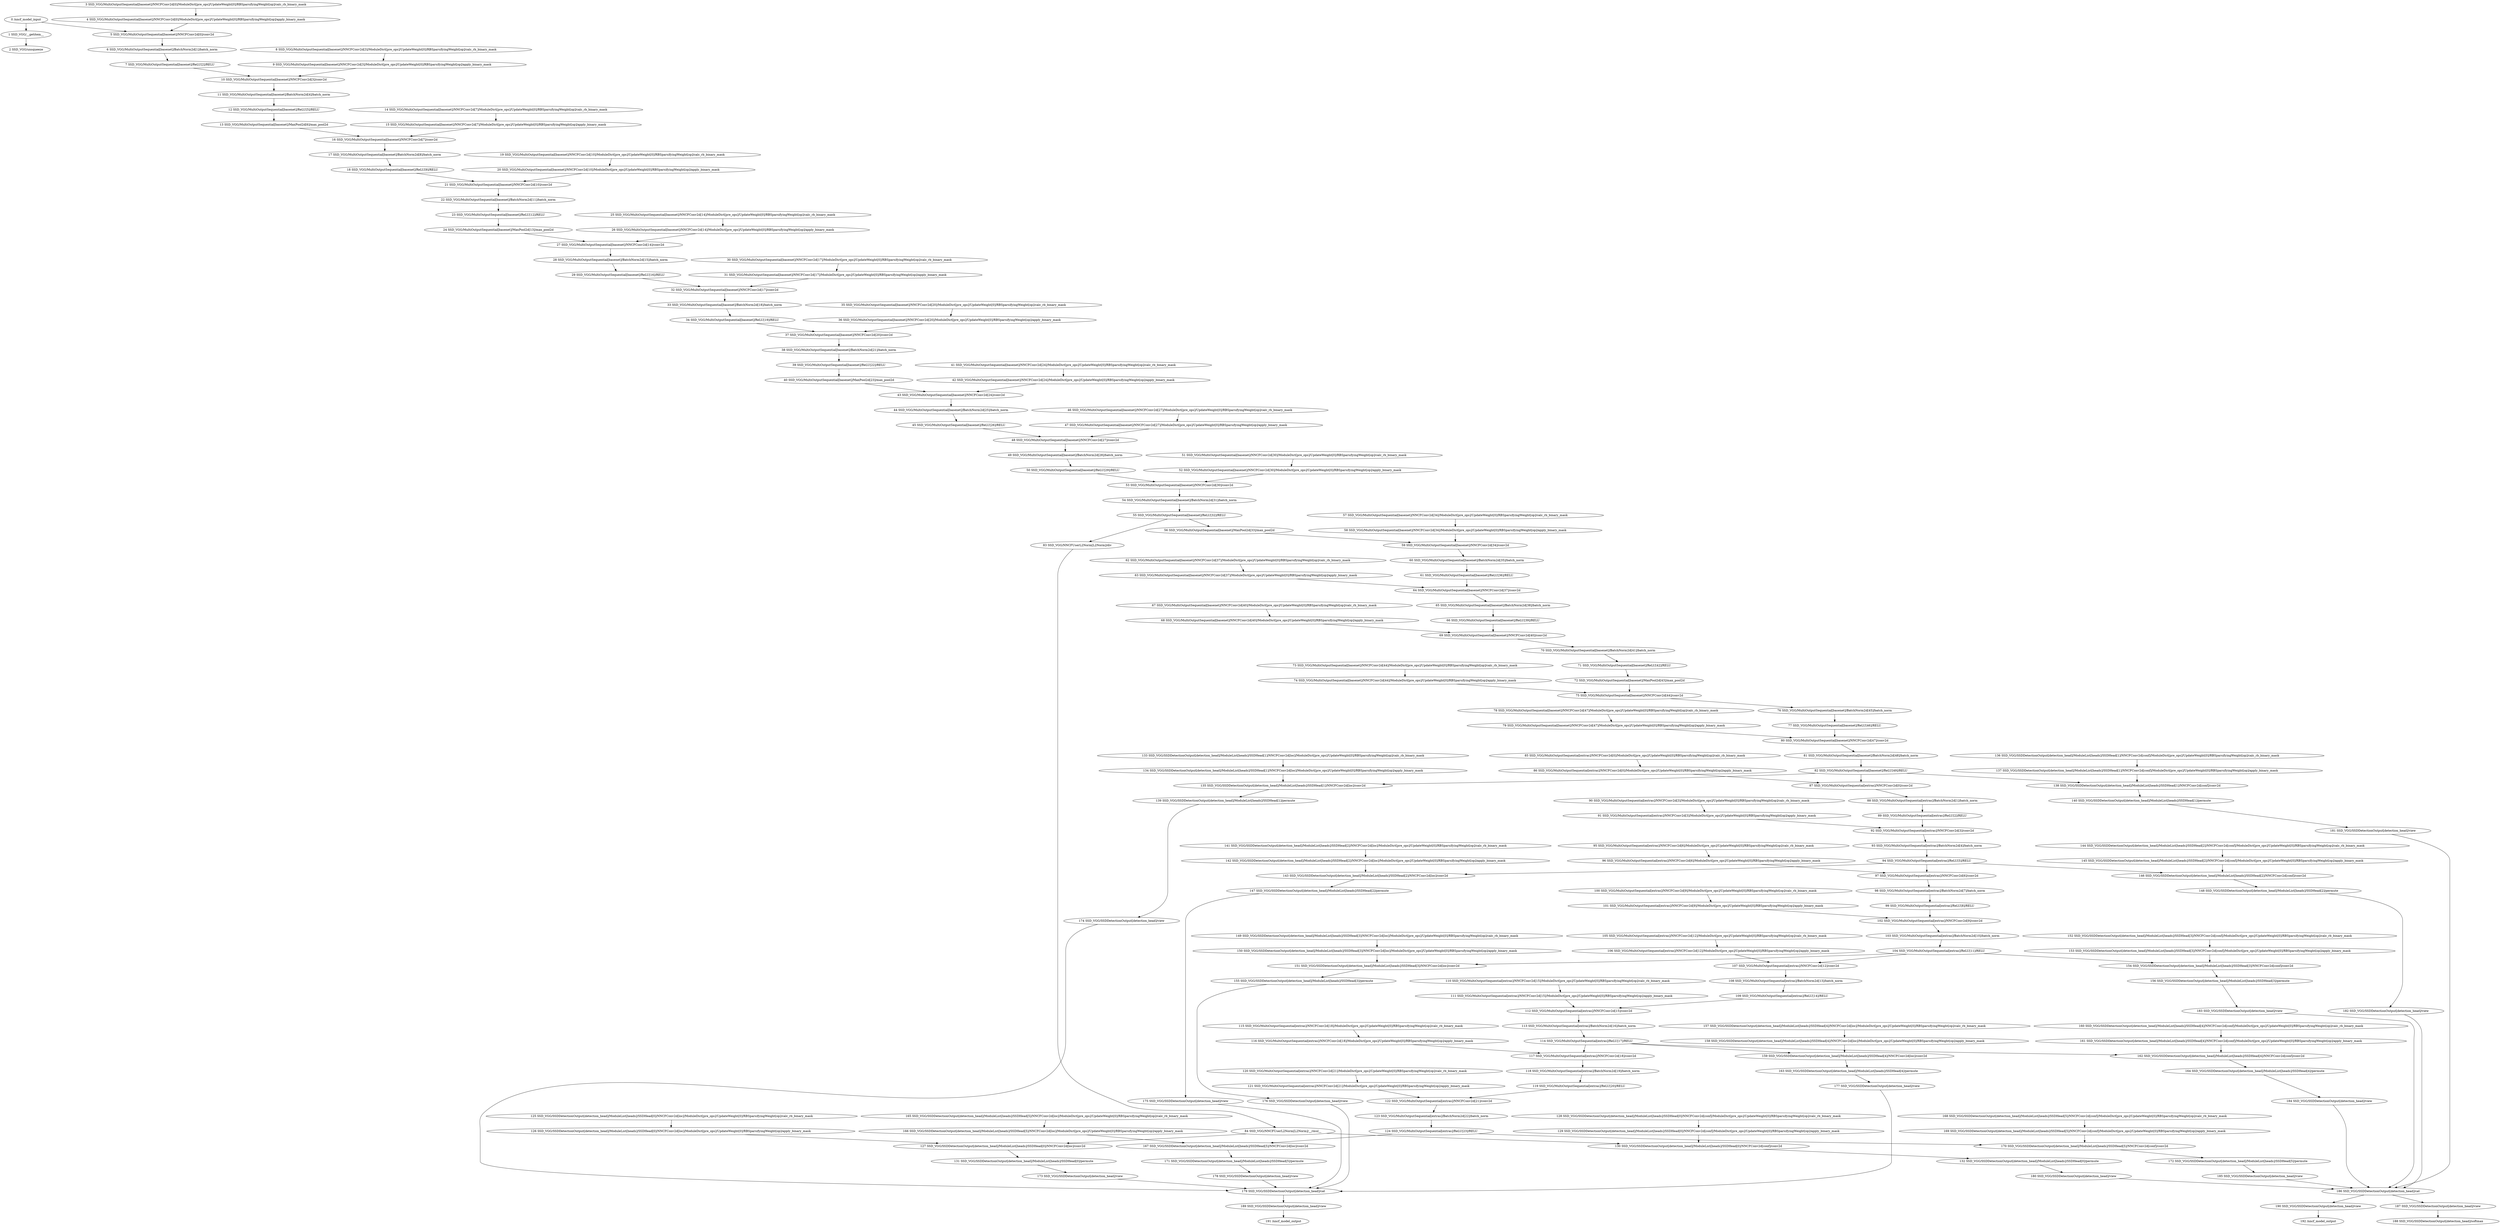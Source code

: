strict digraph  {
"0 /nncf_model_input" [id=0, scope="", type=nncf_model_input];
"1 SSD_VGG/__getitem__" [id=1, scope=SSD_VGG, type=__getitem__];
"2 SSD_VGG/unsqueeze" [id=2, scope=SSD_VGG, type=unsqueeze];
"3 SSD_VGG/MultiOutputSequential[basenet]/NNCFConv2d[0]/ModuleDict[pre_ops]/UpdateWeight[0]/RBSparsifyingWeight[op]/calc_rb_binary_mask" [id=3, scope="SSD_VGG/MultiOutputSequential[basenet]/NNCFConv2d[0]/ModuleDict[pre_ops]/UpdateWeight[0]/RBSparsifyingWeight[op]", type=calc_rb_binary_mask];
"4 SSD_VGG/MultiOutputSequential[basenet]/NNCFConv2d[0]/ModuleDict[pre_ops]/UpdateWeight[0]/RBSparsifyingWeight[op]/apply_binary_mask" [id=4, scope="SSD_VGG/MultiOutputSequential[basenet]/NNCFConv2d[0]/ModuleDict[pre_ops]/UpdateWeight[0]/RBSparsifyingWeight[op]", type=apply_binary_mask];
"5 SSD_VGG/MultiOutputSequential[basenet]/NNCFConv2d[0]/conv2d" [id=5, scope="SSD_VGG/MultiOutputSequential[basenet]/NNCFConv2d[0]", type=conv2d];
"6 SSD_VGG/MultiOutputSequential[basenet]/BatchNorm2d[1]/batch_norm" [id=6, scope="SSD_VGG/MultiOutputSequential[basenet]/BatchNorm2d[1]", type=batch_norm];
"7 SSD_VGG/MultiOutputSequential[basenet]/ReLU[2]/RELU" [id=7, scope="SSD_VGG/MultiOutputSequential[basenet]/ReLU[2]", type=RELU];
"8 SSD_VGG/MultiOutputSequential[basenet]/NNCFConv2d[3]/ModuleDict[pre_ops]/UpdateWeight[0]/RBSparsifyingWeight[op]/calc_rb_binary_mask" [id=8, scope="SSD_VGG/MultiOutputSequential[basenet]/NNCFConv2d[3]/ModuleDict[pre_ops]/UpdateWeight[0]/RBSparsifyingWeight[op]", type=calc_rb_binary_mask];
"9 SSD_VGG/MultiOutputSequential[basenet]/NNCFConv2d[3]/ModuleDict[pre_ops]/UpdateWeight[0]/RBSparsifyingWeight[op]/apply_binary_mask" [id=9, scope="SSD_VGG/MultiOutputSequential[basenet]/NNCFConv2d[3]/ModuleDict[pre_ops]/UpdateWeight[0]/RBSparsifyingWeight[op]", type=apply_binary_mask];
"10 SSD_VGG/MultiOutputSequential[basenet]/NNCFConv2d[3]/conv2d" [id=10, scope="SSD_VGG/MultiOutputSequential[basenet]/NNCFConv2d[3]", type=conv2d];
"11 SSD_VGG/MultiOutputSequential[basenet]/BatchNorm2d[4]/batch_norm" [id=11, scope="SSD_VGG/MultiOutputSequential[basenet]/BatchNorm2d[4]", type=batch_norm];
"12 SSD_VGG/MultiOutputSequential[basenet]/ReLU[5]/RELU" [id=12, scope="SSD_VGG/MultiOutputSequential[basenet]/ReLU[5]", type=RELU];
"13 SSD_VGG/MultiOutputSequential[basenet]/MaxPool2d[6]/max_pool2d" [id=13, scope="SSD_VGG/MultiOutputSequential[basenet]/MaxPool2d[6]", type=max_pool2d];
"14 SSD_VGG/MultiOutputSequential[basenet]/NNCFConv2d[7]/ModuleDict[pre_ops]/UpdateWeight[0]/RBSparsifyingWeight[op]/calc_rb_binary_mask" [id=14, scope="SSD_VGG/MultiOutputSequential[basenet]/NNCFConv2d[7]/ModuleDict[pre_ops]/UpdateWeight[0]/RBSparsifyingWeight[op]", type=calc_rb_binary_mask];
"15 SSD_VGG/MultiOutputSequential[basenet]/NNCFConv2d[7]/ModuleDict[pre_ops]/UpdateWeight[0]/RBSparsifyingWeight[op]/apply_binary_mask" [id=15, scope="SSD_VGG/MultiOutputSequential[basenet]/NNCFConv2d[7]/ModuleDict[pre_ops]/UpdateWeight[0]/RBSparsifyingWeight[op]", type=apply_binary_mask];
"16 SSD_VGG/MultiOutputSequential[basenet]/NNCFConv2d[7]/conv2d" [id=16, scope="SSD_VGG/MultiOutputSequential[basenet]/NNCFConv2d[7]", type=conv2d];
"17 SSD_VGG/MultiOutputSequential[basenet]/BatchNorm2d[8]/batch_norm" [id=17, scope="SSD_VGG/MultiOutputSequential[basenet]/BatchNorm2d[8]", type=batch_norm];
"18 SSD_VGG/MultiOutputSequential[basenet]/ReLU[9]/RELU" [id=18, scope="SSD_VGG/MultiOutputSequential[basenet]/ReLU[9]", type=RELU];
"19 SSD_VGG/MultiOutputSequential[basenet]/NNCFConv2d[10]/ModuleDict[pre_ops]/UpdateWeight[0]/RBSparsifyingWeight[op]/calc_rb_binary_mask" [id=19, scope="SSD_VGG/MultiOutputSequential[basenet]/NNCFConv2d[10]/ModuleDict[pre_ops]/UpdateWeight[0]/RBSparsifyingWeight[op]", type=calc_rb_binary_mask];
"20 SSD_VGG/MultiOutputSequential[basenet]/NNCFConv2d[10]/ModuleDict[pre_ops]/UpdateWeight[0]/RBSparsifyingWeight[op]/apply_binary_mask" [id=20, scope="SSD_VGG/MultiOutputSequential[basenet]/NNCFConv2d[10]/ModuleDict[pre_ops]/UpdateWeight[0]/RBSparsifyingWeight[op]", type=apply_binary_mask];
"21 SSD_VGG/MultiOutputSequential[basenet]/NNCFConv2d[10]/conv2d" [id=21, scope="SSD_VGG/MultiOutputSequential[basenet]/NNCFConv2d[10]", type=conv2d];
"22 SSD_VGG/MultiOutputSequential[basenet]/BatchNorm2d[11]/batch_norm" [id=22, scope="SSD_VGG/MultiOutputSequential[basenet]/BatchNorm2d[11]", type=batch_norm];
"23 SSD_VGG/MultiOutputSequential[basenet]/ReLU[12]/RELU" [id=23, scope="SSD_VGG/MultiOutputSequential[basenet]/ReLU[12]", type=RELU];
"24 SSD_VGG/MultiOutputSequential[basenet]/MaxPool2d[13]/max_pool2d" [id=24, scope="SSD_VGG/MultiOutputSequential[basenet]/MaxPool2d[13]", type=max_pool2d];
"25 SSD_VGG/MultiOutputSequential[basenet]/NNCFConv2d[14]/ModuleDict[pre_ops]/UpdateWeight[0]/RBSparsifyingWeight[op]/calc_rb_binary_mask" [id=25, scope="SSD_VGG/MultiOutputSequential[basenet]/NNCFConv2d[14]/ModuleDict[pre_ops]/UpdateWeight[0]/RBSparsifyingWeight[op]", type=calc_rb_binary_mask];
"26 SSD_VGG/MultiOutputSequential[basenet]/NNCFConv2d[14]/ModuleDict[pre_ops]/UpdateWeight[0]/RBSparsifyingWeight[op]/apply_binary_mask" [id=26, scope="SSD_VGG/MultiOutputSequential[basenet]/NNCFConv2d[14]/ModuleDict[pre_ops]/UpdateWeight[0]/RBSparsifyingWeight[op]", type=apply_binary_mask];
"27 SSD_VGG/MultiOutputSequential[basenet]/NNCFConv2d[14]/conv2d" [id=27, scope="SSD_VGG/MultiOutputSequential[basenet]/NNCFConv2d[14]", type=conv2d];
"28 SSD_VGG/MultiOutputSequential[basenet]/BatchNorm2d[15]/batch_norm" [id=28, scope="SSD_VGG/MultiOutputSequential[basenet]/BatchNorm2d[15]", type=batch_norm];
"29 SSD_VGG/MultiOutputSequential[basenet]/ReLU[16]/RELU" [id=29, scope="SSD_VGG/MultiOutputSequential[basenet]/ReLU[16]", type=RELU];
"30 SSD_VGG/MultiOutputSequential[basenet]/NNCFConv2d[17]/ModuleDict[pre_ops]/UpdateWeight[0]/RBSparsifyingWeight[op]/calc_rb_binary_mask" [id=30, scope="SSD_VGG/MultiOutputSequential[basenet]/NNCFConv2d[17]/ModuleDict[pre_ops]/UpdateWeight[0]/RBSparsifyingWeight[op]", type=calc_rb_binary_mask];
"31 SSD_VGG/MultiOutputSequential[basenet]/NNCFConv2d[17]/ModuleDict[pre_ops]/UpdateWeight[0]/RBSparsifyingWeight[op]/apply_binary_mask" [id=31, scope="SSD_VGG/MultiOutputSequential[basenet]/NNCFConv2d[17]/ModuleDict[pre_ops]/UpdateWeight[0]/RBSparsifyingWeight[op]", type=apply_binary_mask];
"32 SSD_VGG/MultiOutputSequential[basenet]/NNCFConv2d[17]/conv2d" [id=32, scope="SSD_VGG/MultiOutputSequential[basenet]/NNCFConv2d[17]", type=conv2d];
"33 SSD_VGG/MultiOutputSequential[basenet]/BatchNorm2d[18]/batch_norm" [id=33, scope="SSD_VGG/MultiOutputSequential[basenet]/BatchNorm2d[18]", type=batch_norm];
"34 SSD_VGG/MultiOutputSequential[basenet]/ReLU[19]/RELU" [id=34, scope="SSD_VGG/MultiOutputSequential[basenet]/ReLU[19]", type=RELU];
"35 SSD_VGG/MultiOutputSequential[basenet]/NNCFConv2d[20]/ModuleDict[pre_ops]/UpdateWeight[0]/RBSparsifyingWeight[op]/calc_rb_binary_mask" [id=35, scope="SSD_VGG/MultiOutputSequential[basenet]/NNCFConv2d[20]/ModuleDict[pre_ops]/UpdateWeight[0]/RBSparsifyingWeight[op]", type=calc_rb_binary_mask];
"36 SSD_VGG/MultiOutputSequential[basenet]/NNCFConv2d[20]/ModuleDict[pre_ops]/UpdateWeight[0]/RBSparsifyingWeight[op]/apply_binary_mask" [id=36, scope="SSD_VGG/MultiOutputSequential[basenet]/NNCFConv2d[20]/ModuleDict[pre_ops]/UpdateWeight[0]/RBSparsifyingWeight[op]", type=apply_binary_mask];
"37 SSD_VGG/MultiOutputSequential[basenet]/NNCFConv2d[20]/conv2d" [id=37, scope="SSD_VGG/MultiOutputSequential[basenet]/NNCFConv2d[20]", type=conv2d];
"38 SSD_VGG/MultiOutputSequential[basenet]/BatchNorm2d[21]/batch_norm" [id=38, scope="SSD_VGG/MultiOutputSequential[basenet]/BatchNorm2d[21]", type=batch_norm];
"39 SSD_VGG/MultiOutputSequential[basenet]/ReLU[22]/RELU" [id=39, scope="SSD_VGG/MultiOutputSequential[basenet]/ReLU[22]", type=RELU];
"40 SSD_VGG/MultiOutputSequential[basenet]/MaxPool2d[23]/max_pool2d" [id=40, scope="SSD_VGG/MultiOutputSequential[basenet]/MaxPool2d[23]", type=max_pool2d];
"41 SSD_VGG/MultiOutputSequential[basenet]/NNCFConv2d[24]/ModuleDict[pre_ops]/UpdateWeight[0]/RBSparsifyingWeight[op]/calc_rb_binary_mask" [id=41, scope="SSD_VGG/MultiOutputSequential[basenet]/NNCFConv2d[24]/ModuleDict[pre_ops]/UpdateWeight[0]/RBSparsifyingWeight[op]", type=calc_rb_binary_mask];
"42 SSD_VGG/MultiOutputSequential[basenet]/NNCFConv2d[24]/ModuleDict[pre_ops]/UpdateWeight[0]/RBSparsifyingWeight[op]/apply_binary_mask" [id=42, scope="SSD_VGG/MultiOutputSequential[basenet]/NNCFConv2d[24]/ModuleDict[pre_ops]/UpdateWeight[0]/RBSparsifyingWeight[op]", type=apply_binary_mask];
"43 SSD_VGG/MultiOutputSequential[basenet]/NNCFConv2d[24]/conv2d" [id=43, scope="SSD_VGG/MultiOutputSequential[basenet]/NNCFConv2d[24]", type=conv2d];
"44 SSD_VGG/MultiOutputSequential[basenet]/BatchNorm2d[25]/batch_norm" [id=44, scope="SSD_VGG/MultiOutputSequential[basenet]/BatchNorm2d[25]", type=batch_norm];
"45 SSD_VGG/MultiOutputSequential[basenet]/ReLU[26]/RELU" [id=45, scope="SSD_VGG/MultiOutputSequential[basenet]/ReLU[26]", type=RELU];
"46 SSD_VGG/MultiOutputSequential[basenet]/NNCFConv2d[27]/ModuleDict[pre_ops]/UpdateWeight[0]/RBSparsifyingWeight[op]/calc_rb_binary_mask" [id=46, scope="SSD_VGG/MultiOutputSequential[basenet]/NNCFConv2d[27]/ModuleDict[pre_ops]/UpdateWeight[0]/RBSparsifyingWeight[op]", type=calc_rb_binary_mask];
"47 SSD_VGG/MultiOutputSequential[basenet]/NNCFConv2d[27]/ModuleDict[pre_ops]/UpdateWeight[0]/RBSparsifyingWeight[op]/apply_binary_mask" [id=47, scope="SSD_VGG/MultiOutputSequential[basenet]/NNCFConv2d[27]/ModuleDict[pre_ops]/UpdateWeight[0]/RBSparsifyingWeight[op]", type=apply_binary_mask];
"48 SSD_VGG/MultiOutputSequential[basenet]/NNCFConv2d[27]/conv2d" [id=48, scope="SSD_VGG/MultiOutputSequential[basenet]/NNCFConv2d[27]", type=conv2d];
"49 SSD_VGG/MultiOutputSequential[basenet]/BatchNorm2d[28]/batch_norm" [id=49, scope="SSD_VGG/MultiOutputSequential[basenet]/BatchNorm2d[28]", type=batch_norm];
"50 SSD_VGG/MultiOutputSequential[basenet]/ReLU[29]/RELU" [id=50, scope="SSD_VGG/MultiOutputSequential[basenet]/ReLU[29]", type=RELU];
"51 SSD_VGG/MultiOutputSequential[basenet]/NNCFConv2d[30]/ModuleDict[pre_ops]/UpdateWeight[0]/RBSparsifyingWeight[op]/calc_rb_binary_mask" [id=51, scope="SSD_VGG/MultiOutputSequential[basenet]/NNCFConv2d[30]/ModuleDict[pre_ops]/UpdateWeight[0]/RBSparsifyingWeight[op]", type=calc_rb_binary_mask];
"52 SSD_VGG/MultiOutputSequential[basenet]/NNCFConv2d[30]/ModuleDict[pre_ops]/UpdateWeight[0]/RBSparsifyingWeight[op]/apply_binary_mask" [id=52, scope="SSD_VGG/MultiOutputSequential[basenet]/NNCFConv2d[30]/ModuleDict[pre_ops]/UpdateWeight[0]/RBSparsifyingWeight[op]", type=apply_binary_mask];
"53 SSD_VGG/MultiOutputSequential[basenet]/NNCFConv2d[30]/conv2d" [id=53, scope="SSD_VGG/MultiOutputSequential[basenet]/NNCFConv2d[30]", type=conv2d];
"54 SSD_VGG/MultiOutputSequential[basenet]/BatchNorm2d[31]/batch_norm" [id=54, scope="SSD_VGG/MultiOutputSequential[basenet]/BatchNorm2d[31]", type=batch_norm];
"55 SSD_VGG/MultiOutputSequential[basenet]/ReLU[32]/RELU" [id=55, scope="SSD_VGG/MultiOutputSequential[basenet]/ReLU[32]", type=RELU];
"56 SSD_VGG/MultiOutputSequential[basenet]/MaxPool2d[33]/max_pool2d" [id=56, scope="SSD_VGG/MultiOutputSequential[basenet]/MaxPool2d[33]", type=max_pool2d];
"57 SSD_VGG/MultiOutputSequential[basenet]/NNCFConv2d[34]/ModuleDict[pre_ops]/UpdateWeight[0]/RBSparsifyingWeight[op]/calc_rb_binary_mask" [id=57, scope="SSD_VGG/MultiOutputSequential[basenet]/NNCFConv2d[34]/ModuleDict[pre_ops]/UpdateWeight[0]/RBSparsifyingWeight[op]", type=calc_rb_binary_mask];
"58 SSD_VGG/MultiOutputSequential[basenet]/NNCFConv2d[34]/ModuleDict[pre_ops]/UpdateWeight[0]/RBSparsifyingWeight[op]/apply_binary_mask" [id=58, scope="SSD_VGG/MultiOutputSequential[basenet]/NNCFConv2d[34]/ModuleDict[pre_ops]/UpdateWeight[0]/RBSparsifyingWeight[op]", type=apply_binary_mask];
"59 SSD_VGG/MultiOutputSequential[basenet]/NNCFConv2d[34]/conv2d" [id=59, scope="SSD_VGG/MultiOutputSequential[basenet]/NNCFConv2d[34]", type=conv2d];
"60 SSD_VGG/MultiOutputSequential[basenet]/BatchNorm2d[35]/batch_norm" [id=60, scope="SSD_VGG/MultiOutputSequential[basenet]/BatchNorm2d[35]", type=batch_norm];
"61 SSD_VGG/MultiOutputSequential[basenet]/ReLU[36]/RELU" [id=61, scope="SSD_VGG/MultiOutputSequential[basenet]/ReLU[36]", type=RELU];
"62 SSD_VGG/MultiOutputSequential[basenet]/NNCFConv2d[37]/ModuleDict[pre_ops]/UpdateWeight[0]/RBSparsifyingWeight[op]/calc_rb_binary_mask" [id=62, scope="SSD_VGG/MultiOutputSequential[basenet]/NNCFConv2d[37]/ModuleDict[pre_ops]/UpdateWeight[0]/RBSparsifyingWeight[op]", type=calc_rb_binary_mask];
"63 SSD_VGG/MultiOutputSequential[basenet]/NNCFConv2d[37]/ModuleDict[pre_ops]/UpdateWeight[0]/RBSparsifyingWeight[op]/apply_binary_mask" [id=63, scope="SSD_VGG/MultiOutputSequential[basenet]/NNCFConv2d[37]/ModuleDict[pre_ops]/UpdateWeight[0]/RBSparsifyingWeight[op]", type=apply_binary_mask];
"64 SSD_VGG/MultiOutputSequential[basenet]/NNCFConv2d[37]/conv2d" [id=64, scope="SSD_VGG/MultiOutputSequential[basenet]/NNCFConv2d[37]", type=conv2d];
"65 SSD_VGG/MultiOutputSequential[basenet]/BatchNorm2d[38]/batch_norm" [id=65, scope="SSD_VGG/MultiOutputSequential[basenet]/BatchNorm2d[38]", type=batch_norm];
"66 SSD_VGG/MultiOutputSequential[basenet]/ReLU[39]/RELU" [id=66, scope="SSD_VGG/MultiOutputSequential[basenet]/ReLU[39]", type=RELU];
"67 SSD_VGG/MultiOutputSequential[basenet]/NNCFConv2d[40]/ModuleDict[pre_ops]/UpdateWeight[0]/RBSparsifyingWeight[op]/calc_rb_binary_mask" [id=67, scope="SSD_VGG/MultiOutputSequential[basenet]/NNCFConv2d[40]/ModuleDict[pre_ops]/UpdateWeight[0]/RBSparsifyingWeight[op]", type=calc_rb_binary_mask];
"68 SSD_VGG/MultiOutputSequential[basenet]/NNCFConv2d[40]/ModuleDict[pre_ops]/UpdateWeight[0]/RBSparsifyingWeight[op]/apply_binary_mask" [id=68, scope="SSD_VGG/MultiOutputSequential[basenet]/NNCFConv2d[40]/ModuleDict[pre_ops]/UpdateWeight[0]/RBSparsifyingWeight[op]", type=apply_binary_mask];
"69 SSD_VGG/MultiOutputSequential[basenet]/NNCFConv2d[40]/conv2d" [id=69, scope="SSD_VGG/MultiOutputSequential[basenet]/NNCFConv2d[40]", type=conv2d];
"70 SSD_VGG/MultiOutputSequential[basenet]/BatchNorm2d[41]/batch_norm" [id=70, scope="SSD_VGG/MultiOutputSequential[basenet]/BatchNorm2d[41]", type=batch_norm];
"71 SSD_VGG/MultiOutputSequential[basenet]/ReLU[42]/RELU" [id=71, scope="SSD_VGG/MultiOutputSequential[basenet]/ReLU[42]", type=RELU];
"72 SSD_VGG/MultiOutputSequential[basenet]/MaxPool2d[43]/max_pool2d" [id=72, scope="SSD_VGG/MultiOutputSequential[basenet]/MaxPool2d[43]", type=max_pool2d];
"73 SSD_VGG/MultiOutputSequential[basenet]/NNCFConv2d[44]/ModuleDict[pre_ops]/UpdateWeight[0]/RBSparsifyingWeight[op]/calc_rb_binary_mask" [id=73, scope="SSD_VGG/MultiOutputSequential[basenet]/NNCFConv2d[44]/ModuleDict[pre_ops]/UpdateWeight[0]/RBSparsifyingWeight[op]", type=calc_rb_binary_mask];
"74 SSD_VGG/MultiOutputSequential[basenet]/NNCFConv2d[44]/ModuleDict[pre_ops]/UpdateWeight[0]/RBSparsifyingWeight[op]/apply_binary_mask" [id=74, scope="SSD_VGG/MultiOutputSequential[basenet]/NNCFConv2d[44]/ModuleDict[pre_ops]/UpdateWeight[0]/RBSparsifyingWeight[op]", type=apply_binary_mask];
"75 SSD_VGG/MultiOutputSequential[basenet]/NNCFConv2d[44]/conv2d" [id=75, scope="SSD_VGG/MultiOutputSequential[basenet]/NNCFConv2d[44]", type=conv2d];
"76 SSD_VGG/MultiOutputSequential[basenet]/BatchNorm2d[45]/batch_norm" [id=76, scope="SSD_VGG/MultiOutputSequential[basenet]/BatchNorm2d[45]", type=batch_norm];
"77 SSD_VGG/MultiOutputSequential[basenet]/ReLU[46]/RELU" [id=77, scope="SSD_VGG/MultiOutputSequential[basenet]/ReLU[46]", type=RELU];
"78 SSD_VGG/MultiOutputSequential[basenet]/NNCFConv2d[47]/ModuleDict[pre_ops]/UpdateWeight[0]/RBSparsifyingWeight[op]/calc_rb_binary_mask" [id=78, scope="SSD_VGG/MultiOutputSequential[basenet]/NNCFConv2d[47]/ModuleDict[pre_ops]/UpdateWeight[0]/RBSparsifyingWeight[op]", type=calc_rb_binary_mask];
"79 SSD_VGG/MultiOutputSequential[basenet]/NNCFConv2d[47]/ModuleDict[pre_ops]/UpdateWeight[0]/RBSparsifyingWeight[op]/apply_binary_mask" [id=79, scope="SSD_VGG/MultiOutputSequential[basenet]/NNCFConv2d[47]/ModuleDict[pre_ops]/UpdateWeight[0]/RBSparsifyingWeight[op]", type=apply_binary_mask];
"80 SSD_VGG/MultiOutputSequential[basenet]/NNCFConv2d[47]/conv2d" [id=80, scope="SSD_VGG/MultiOutputSequential[basenet]/NNCFConv2d[47]", type=conv2d];
"81 SSD_VGG/MultiOutputSequential[basenet]/BatchNorm2d[48]/batch_norm" [id=81, scope="SSD_VGG/MultiOutputSequential[basenet]/BatchNorm2d[48]", type=batch_norm];
"82 SSD_VGG/MultiOutputSequential[basenet]/ReLU[49]/RELU" [id=82, scope="SSD_VGG/MultiOutputSequential[basenet]/ReLU[49]", type=RELU];
"83 SSD_VGG/NNCFUserL2Norm[L2Norm]/div" [id=83, scope="SSD_VGG/NNCFUserL2Norm[L2Norm]", type=div];
"84 SSD_VGG/NNCFUserL2Norm[L2Norm]/__rmul__" [id=84, scope="SSD_VGG/NNCFUserL2Norm[L2Norm]", type=__rmul__];
"85 SSD_VGG/MultiOutputSequential[extras]/NNCFConv2d[0]/ModuleDict[pre_ops]/UpdateWeight[0]/RBSparsifyingWeight[op]/calc_rb_binary_mask" [id=85, scope="SSD_VGG/MultiOutputSequential[extras]/NNCFConv2d[0]/ModuleDict[pre_ops]/UpdateWeight[0]/RBSparsifyingWeight[op]", type=calc_rb_binary_mask];
"86 SSD_VGG/MultiOutputSequential[extras]/NNCFConv2d[0]/ModuleDict[pre_ops]/UpdateWeight[0]/RBSparsifyingWeight[op]/apply_binary_mask" [id=86, scope="SSD_VGG/MultiOutputSequential[extras]/NNCFConv2d[0]/ModuleDict[pre_ops]/UpdateWeight[0]/RBSparsifyingWeight[op]", type=apply_binary_mask];
"87 SSD_VGG/MultiOutputSequential[extras]/NNCFConv2d[0]/conv2d" [id=87, scope="SSD_VGG/MultiOutputSequential[extras]/NNCFConv2d[0]", type=conv2d];
"88 SSD_VGG/MultiOutputSequential[extras]/BatchNorm2d[1]/batch_norm" [id=88, scope="SSD_VGG/MultiOutputSequential[extras]/BatchNorm2d[1]", type=batch_norm];
"89 SSD_VGG/MultiOutputSequential[extras]/ReLU[2]/RELU" [id=89, scope="SSD_VGG/MultiOutputSequential[extras]/ReLU[2]", type=RELU];
"90 SSD_VGG/MultiOutputSequential[extras]/NNCFConv2d[3]/ModuleDict[pre_ops]/UpdateWeight[0]/RBSparsifyingWeight[op]/calc_rb_binary_mask" [id=90, scope="SSD_VGG/MultiOutputSequential[extras]/NNCFConv2d[3]/ModuleDict[pre_ops]/UpdateWeight[0]/RBSparsifyingWeight[op]", type=calc_rb_binary_mask];
"91 SSD_VGG/MultiOutputSequential[extras]/NNCFConv2d[3]/ModuleDict[pre_ops]/UpdateWeight[0]/RBSparsifyingWeight[op]/apply_binary_mask" [id=91, scope="SSD_VGG/MultiOutputSequential[extras]/NNCFConv2d[3]/ModuleDict[pre_ops]/UpdateWeight[0]/RBSparsifyingWeight[op]", type=apply_binary_mask];
"92 SSD_VGG/MultiOutputSequential[extras]/NNCFConv2d[3]/conv2d" [id=92, scope="SSD_VGG/MultiOutputSequential[extras]/NNCFConv2d[3]", type=conv2d];
"93 SSD_VGG/MultiOutputSequential[extras]/BatchNorm2d[4]/batch_norm" [id=93, scope="SSD_VGG/MultiOutputSequential[extras]/BatchNorm2d[4]", type=batch_norm];
"94 SSD_VGG/MultiOutputSequential[extras]/ReLU[5]/RELU" [id=94, scope="SSD_VGG/MultiOutputSequential[extras]/ReLU[5]", type=RELU];
"95 SSD_VGG/MultiOutputSequential[extras]/NNCFConv2d[6]/ModuleDict[pre_ops]/UpdateWeight[0]/RBSparsifyingWeight[op]/calc_rb_binary_mask" [id=95, scope="SSD_VGG/MultiOutputSequential[extras]/NNCFConv2d[6]/ModuleDict[pre_ops]/UpdateWeight[0]/RBSparsifyingWeight[op]", type=calc_rb_binary_mask];
"96 SSD_VGG/MultiOutputSequential[extras]/NNCFConv2d[6]/ModuleDict[pre_ops]/UpdateWeight[0]/RBSparsifyingWeight[op]/apply_binary_mask" [id=96, scope="SSD_VGG/MultiOutputSequential[extras]/NNCFConv2d[6]/ModuleDict[pre_ops]/UpdateWeight[0]/RBSparsifyingWeight[op]", type=apply_binary_mask];
"97 SSD_VGG/MultiOutputSequential[extras]/NNCFConv2d[6]/conv2d" [id=97, scope="SSD_VGG/MultiOutputSequential[extras]/NNCFConv2d[6]", type=conv2d];
"98 SSD_VGG/MultiOutputSequential[extras]/BatchNorm2d[7]/batch_norm" [id=98, scope="SSD_VGG/MultiOutputSequential[extras]/BatchNorm2d[7]", type=batch_norm];
"99 SSD_VGG/MultiOutputSequential[extras]/ReLU[8]/RELU" [id=99, scope="SSD_VGG/MultiOutputSequential[extras]/ReLU[8]", type=RELU];
"100 SSD_VGG/MultiOutputSequential[extras]/NNCFConv2d[9]/ModuleDict[pre_ops]/UpdateWeight[0]/RBSparsifyingWeight[op]/calc_rb_binary_mask" [id=100, scope="SSD_VGG/MultiOutputSequential[extras]/NNCFConv2d[9]/ModuleDict[pre_ops]/UpdateWeight[0]/RBSparsifyingWeight[op]", type=calc_rb_binary_mask];
"101 SSD_VGG/MultiOutputSequential[extras]/NNCFConv2d[9]/ModuleDict[pre_ops]/UpdateWeight[0]/RBSparsifyingWeight[op]/apply_binary_mask" [id=101, scope="SSD_VGG/MultiOutputSequential[extras]/NNCFConv2d[9]/ModuleDict[pre_ops]/UpdateWeight[0]/RBSparsifyingWeight[op]", type=apply_binary_mask];
"102 SSD_VGG/MultiOutputSequential[extras]/NNCFConv2d[9]/conv2d" [id=102, scope="SSD_VGG/MultiOutputSequential[extras]/NNCFConv2d[9]", type=conv2d];
"103 SSD_VGG/MultiOutputSequential[extras]/BatchNorm2d[10]/batch_norm" [id=103, scope="SSD_VGG/MultiOutputSequential[extras]/BatchNorm2d[10]", type=batch_norm];
"104 SSD_VGG/MultiOutputSequential[extras]/ReLU[11]/RELU" [id=104, scope="SSD_VGG/MultiOutputSequential[extras]/ReLU[11]", type=RELU];
"105 SSD_VGG/MultiOutputSequential[extras]/NNCFConv2d[12]/ModuleDict[pre_ops]/UpdateWeight[0]/RBSparsifyingWeight[op]/calc_rb_binary_mask" [id=105, scope="SSD_VGG/MultiOutputSequential[extras]/NNCFConv2d[12]/ModuleDict[pre_ops]/UpdateWeight[0]/RBSparsifyingWeight[op]", type=calc_rb_binary_mask];
"106 SSD_VGG/MultiOutputSequential[extras]/NNCFConv2d[12]/ModuleDict[pre_ops]/UpdateWeight[0]/RBSparsifyingWeight[op]/apply_binary_mask" [id=106, scope="SSD_VGG/MultiOutputSequential[extras]/NNCFConv2d[12]/ModuleDict[pre_ops]/UpdateWeight[0]/RBSparsifyingWeight[op]", type=apply_binary_mask];
"107 SSD_VGG/MultiOutputSequential[extras]/NNCFConv2d[12]/conv2d" [id=107, scope="SSD_VGG/MultiOutputSequential[extras]/NNCFConv2d[12]", type=conv2d];
"108 SSD_VGG/MultiOutputSequential[extras]/BatchNorm2d[13]/batch_norm" [id=108, scope="SSD_VGG/MultiOutputSequential[extras]/BatchNorm2d[13]", type=batch_norm];
"109 SSD_VGG/MultiOutputSequential[extras]/ReLU[14]/RELU" [id=109, scope="SSD_VGG/MultiOutputSequential[extras]/ReLU[14]", type=RELU];
"110 SSD_VGG/MultiOutputSequential[extras]/NNCFConv2d[15]/ModuleDict[pre_ops]/UpdateWeight[0]/RBSparsifyingWeight[op]/calc_rb_binary_mask" [id=110, scope="SSD_VGG/MultiOutputSequential[extras]/NNCFConv2d[15]/ModuleDict[pre_ops]/UpdateWeight[0]/RBSparsifyingWeight[op]", type=calc_rb_binary_mask];
"111 SSD_VGG/MultiOutputSequential[extras]/NNCFConv2d[15]/ModuleDict[pre_ops]/UpdateWeight[0]/RBSparsifyingWeight[op]/apply_binary_mask" [id=111, scope="SSD_VGG/MultiOutputSequential[extras]/NNCFConv2d[15]/ModuleDict[pre_ops]/UpdateWeight[0]/RBSparsifyingWeight[op]", type=apply_binary_mask];
"112 SSD_VGG/MultiOutputSequential[extras]/NNCFConv2d[15]/conv2d" [id=112, scope="SSD_VGG/MultiOutputSequential[extras]/NNCFConv2d[15]", type=conv2d];
"113 SSD_VGG/MultiOutputSequential[extras]/BatchNorm2d[16]/batch_norm" [id=113, scope="SSD_VGG/MultiOutputSequential[extras]/BatchNorm2d[16]", type=batch_norm];
"114 SSD_VGG/MultiOutputSequential[extras]/ReLU[17]/RELU" [id=114, scope="SSD_VGG/MultiOutputSequential[extras]/ReLU[17]", type=RELU];
"115 SSD_VGG/MultiOutputSequential[extras]/NNCFConv2d[18]/ModuleDict[pre_ops]/UpdateWeight[0]/RBSparsifyingWeight[op]/calc_rb_binary_mask" [id=115, scope="SSD_VGG/MultiOutputSequential[extras]/NNCFConv2d[18]/ModuleDict[pre_ops]/UpdateWeight[0]/RBSparsifyingWeight[op]", type=calc_rb_binary_mask];
"116 SSD_VGG/MultiOutputSequential[extras]/NNCFConv2d[18]/ModuleDict[pre_ops]/UpdateWeight[0]/RBSparsifyingWeight[op]/apply_binary_mask" [id=116, scope="SSD_VGG/MultiOutputSequential[extras]/NNCFConv2d[18]/ModuleDict[pre_ops]/UpdateWeight[0]/RBSparsifyingWeight[op]", type=apply_binary_mask];
"117 SSD_VGG/MultiOutputSequential[extras]/NNCFConv2d[18]/conv2d" [id=117, scope="SSD_VGG/MultiOutputSequential[extras]/NNCFConv2d[18]", type=conv2d];
"118 SSD_VGG/MultiOutputSequential[extras]/BatchNorm2d[19]/batch_norm" [id=118, scope="SSD_VGG/MultiOutputSequential[extras]/BatchNorm2d[19]", type=batch_norm];
"119 SSD_VGG/MultiOutputSequential[extras]/ReLU[20]/RELU" [id=119, scope="SSD_VGG/MultiOutputSequential[extras]/ReLU[20]", type=RELU];
"120 SSD_VGG/MultiOutputSequential[extras]/NNCFConv2d[21]/ModuleDict[pre_ops]/UpdateWeight[0]/RBSparsifyingWeight[op]/calc_rb_binary_mask" [id=120, scope="SSD_VGG/MultiOutputSequential[extras]/NNCFConv2d[21]/ModuleDict[pre_ops]/UpdateWeight[0]/RBSparsifyingWeight[op]", type=calc_rb_binary_mask];
"121 SSD_VGG/MultiOutputSequential[extras]/NNCFConv2d[21]/ModuleDict[pre_ops]/UpdateWeight[0]/RBSparsifyingWeight[op]/apply_binary_mask" [id=121, scope="SSD_VGG/MultiOutputSequential[extras]/NNCFConv2d[21]/ModuleDict[pre_ops]/UpdateWeight[0]/RBSparsifyingWeight[op]", type=apply_binary_mask];
"122 SSD_VGG/MultiOutputSequential[extras]/NNCFConv2d[21]/conv2d" [id=122, scope="SSD_VGG/MultiOutputSequential[extras]/NNCFConv2d[21]", type=conv2d];
"123 SSD_VGG/MultiOutputSequential[extras]/BatchNorm2d[22]/batch_norm" [id=123, scope="SSD_VGG/MultiOutputSequential[extras]/BatchNorm2d[22]", type=batch_norm];
"124 SSD_VGG/MultiOutputSequential[extras]/ReLU[23]/RELU" [id=124, scope="SSD_VGG/MultiOutputSequential[extras]/ReLU[23]", type=RELU];
"125 SSD_VGG/SSDDetectionOutput[detection_head]/ModuleList[heads]/SSDHead[0]/NNCFConv2d[loc]/ModuleDict[pre_ops]/UpdateWeight[0]/RBSparsifyingWeight[op]/calc_rb_binary_mask" [id=125, scope="SSD_VGG/SSDDetectionOutput[detection_head]/ModuleList[heads]/SSDHead[0]/NNCFConv2d[loc]/ModuleDict[pre_ops]/UpdateWeight[0]/RBSparsifyingWeight[op]", type=calc_rb_binary_mask];
"126 SSD_VGG/SSDDetectionOutput[detection_head]/ModuleList[heads]/SSDHead[0]/NNCFConv2d[loc]/ModuleDict[pre_ops]/UpdateWeight[0]/RBSparsifyingWeight[op]/apply_binary_mask" [id=126, scope="SSD_VGG/SSDDetectionOutput[detection_head]/ModuleList[heads]/SSDHead[0]/NNCFConv2d[loc]/ModuleDict[pre_ops]/UpdateWeight[0]/RBSparsifyingWeight[op]", type=apply_binary_mask];
"127 SSD_VGG/SSDDetectionOutput[detection_head]/ModuleList[heads]/SSDHead[0]/NNCFConv2d[loc]/conv2d" [id=127, scope="SSD_VGG/SSDDetectionOutput[detection_head]/ModuleList[heads]/SSDHead[0]/NNCFConv2d[loc]", type=conv2d];
"128 SSD_VGG/SSDDetectionOutput[detection_head]/ModuleList[heads]/SSDHead[0]/NNCFConv2d[conf]/ModuleDict[pre_ops]/UpdateWeight[0]/RBSparsifyingWeight[op]/calc_rb_binary_mask" [id=128, scope="SSD_VGG/SSDDetectionOutput[detection_head]/ModuleList[heads]/SSDHead[0]/NNCFConv2d[conf]/ModuleDict[pre_ops]/UpdateWeight[0]/RBSparsifyingWeight[op]", type=calc_rb_binary_mask];
"129 SSD_VGG/SSDDetectionOutput[detection_head]/ModuleList[heads]/SSDHead[0]/NNCFConv2d[conf]/ModuleDict[pre_ops]/UpdateWeight[0]/RBSparsifyingWeight[op]/apply_binary_mask" [id=129, scope="SSD_VGG/SSDDetectionOutput[detection_head]/ModuleList[heads]/SSDHead[0]/NNCFConv2d[conf]/ModuleDict[pre_ops]/UpdateWeight[0]/RBSparsifyingWeight[op]", type=apply_binary_mask];
"130 SSD_VGG/SSDDetectionOutput[detection_head]/ModuleList[heads]/SSDHead[0]/NNCFConv2d[conf]/conv2d" [id=130, scope="SSD_VGG/SSDDetectionOutput[detection_head]/ModuleList[heads]/SSDHead[0]/NNCFConv2d[conf]", type=conv2d];
"131 SSD_VGG/SSDDetectionOutput[detection_head]/ModuleList[heads]/SSDHead[0]/permute" [id=131, scope="SSD_VGG/SSDDetectionOutput[detection_head]/ModuleList[heads]/SSDHead[0]", type=permute];
"132 SSD_VGG/SSDDetectionOutput[detection_head]/ModuleList[heads]/SSDHead[0]/permute" [id=132, scope="SSD_VGG/SSDDetectionOutput[detection_head]/ModuleList[heads]/SSDHead[0]", type=permute];
"133 SSD_VGG/SSDDetectionOutput[detection_head]/ModuleList[heads]/SSDHead[1]/NNCFConv2d[loc]/ModuleDict[pre_ops]/UpdateWeight[0]/RBSparsifyingWeight[op]/calc_rb_binary_mask" [id=133, scope="SSD_VGG/SSDDetectionOutput[detection_head]/ModuleList[heads]/SSDHead[1]/NNCFConv2d[loc]/ModuleDict[pre_ops]/UpdateWeight[0]/RBSparsifyingWeight[op]", type=calc_rb_binary_mask];
"134 SSD_VGG/SSDDetectionOutput[detection_head]/ModuleList[heads]/SSDHead[1]/NNCFConv2d[loc]/ModuleDict[pre_ops]/UpdateWeight[0]/RBSparsifyingWeight[op]/apply_binary_mask" [id=134, scope="SSD_VGG/SSDDetectionOutput[detection_head]/ModuleList[heads]/SSDHead[1]/NNCFConv2d[loc]/ModuleDict[pre_ops]/UpdateWeight[0]/RBSparsifyingWeight[op]", type=apply_binary_mask];
"135 SSD_VGG/SSDDetectionOutput[detection_head]/ModuleList[heads]/SSDHead[1]/NNCFConv2d[loc]/conv2d" [id=135, scope="SSD_VGG/SSDDetectionOutput[detection_head]/ModuleList[heads]/SSDHead[1]/NNCFConv2d[loc]", type=conv2d];
"136 SSD_VGG/SSDDetectionOutput[detection_head]/ModuleList[heads]/SSDHead[1]/NNCFConv2d[conf]/ModuleDict[pre_ops]/UpdateWeight[0]/RBSparsifyingWeight[op]/calc_rb_binary_mask" [id=136, scope="SSD_VGG/SSDDetectionOutput[detection_head]/ModuleList[heads]/SSDHead[1]/NNCFConv2d[conf]/ModuleDict[pre_ops]/UpdateWeight[0]/RBSparsifyingWeight[op]", type=calc_rb_binary_mask];
"137 SSD_VGG/SSDDetectionOutput[detection_head]/ModuleList[heads]/SSDHead[1]/NNCFConv2d[conf]/ModuleDict[pre_ops]/UpdateWeight[0]/RBSparsifyingWeight[op]/apply_binary_mask" [id=137, scope="SSD_VGG/SSDDetectionOutput[detection_head]/ModuleList[heads]/SSDHead[1]/NNCFConv2d[conf]/ModuleDict[pre_ops]/UpdateWeight[0]/RBSparsifyingWeight[op]", type=apply_binary_mask];
"138 SSD_VGG/SSDDetectionOutput[detection_head]/ModuleList[heads]/SSDHead[1]/NNCFConv2d[conf]/conv2d" [id=138, scope="SSD_VGG/SSDDetectionOutput[detection_head]/ModuleList[heads]/SSDHead[1]/NNCFConv2d[conf]", type=conv2d];
"139 SSD_VGG/SSDDetectionOutput[detection_head]/ModuleList[heads]/SSDHead[1]/permute" [id=139, scope="SSD_VGG/SSDDetectionOutput[detection_head]/ModuleList[heads]/SSDHead[1]", type=permute];
"140 SSD_VGG/SSDDetectionOutput[detection_head]/ModuleList[heads]/SSDHead[1]/permute" [id=140, scope="SSD_VGG/SSDDetectionOutput[detection_head]/ModuleList[heads]/SSDHead[1]", type=permute];
"141 SSD_VGG/SSDDetectionOutput[detection_head]/ModuleList[heads]/SSDHead[2]/NNCFConv2d[loc]/ModuleDict[pre_ops]/UpdateWeight[0]/RBSparsifyingWeight[op]/calc_rb_binary_mask" [id=141, scope="SSD_VGG/SSDDetectionOutput[detection_head]/ModuleList[heads]/SSDHead[2]/NNCFConv2d[loc]/ModuleDict[pre_ops]/UpdateWeight[0]/RBSparsifyingWeight[op]", type=calc_rb_binary_mask];
"142 SSD_VGG/SSDDetectionOutput[detection_head]/ModuleList[heads]/SSDHead[2]/NNCFConv2d[loc]/ModuleDict[pre_ops]/UpdateWeight[0]/RBSparsifyingWeight[op]/apply_binary_mask" [id=142, scope="SSD_VGG/SSDDetectionOutput[detection_head]/ModuleList[heads]/SSDHead[2]/NNCFConv2d[loc]/ModuleDict[pre_ops]/UpdateWeight[0]/RBSparsifyingWeight[op]", type=apply_binary_mask];
"143 SSD_VGG/SSDDetectionOutput[detection_head]/ModuleList[heads]/SSDHead[2]/NNCFConv2d[loc]/conv2d" [id=143, scope="SSD_VGG/SSDDetectionOutput[detection_head]/ModuleList[heads]/SSDHead[2]/NNCFConv2d[loc]", type=conv2d];
"144 SSD_VGG/SSDDetectionOutput[detection_head]/ModuleList[heads]/SSDHead[2]/NNCFConv2d[conf]/ModuleDict[pre_ops]/UpdateWeight[0]/RBSparsifyingWeight[op]/calc_rb_binary_mask" [id=144, scope="SSD_VGG/SSDDetectionOutput[detection_head]/ModuleList[heads]/SSDHead[2]/NNCFConv2d[conf]/ModuleDict[pre_ops]/UpdateWeight[0]/RBSparsifyingWeight[op]", type=calc_rb_binary_mask];
"145 SSD_VGG/SSDDetectionOutput[detection_head]/ModuleList[heads]/SSDHead[2]/NNCFConv2d[conf]/ModuleDict[pre_ops]/UpdateWeight[0]/RBSparsifyingWeight[op]/apply_binary_mask" [id=145, scope="SSD_VGG/SSDDetectionOutput[detection_head]/ModuleList[heads]/SSDHead[2]/NNCFConv2d[conf]/ModuleDict[pre_ops]/UpdateWeight[0]/RBSparsifyingWeight[op]", type=apply_binary_mask];
"146 SSD_VGG/SSDDetectionOutput[detection_head]/ModuleList[heads]/SSDHead[2]/NNCFConv2d[conf]/conv2d" [id=146, scope="SSD_VGG/SSDDetectionOutput[detection_head]/ModuleList[heads]/SSDHead[2]/NNCFConv2d[conf]", type=conv2d];
"147 SSD_VGG/SSDDetectionOutput[detection_head]/ModuleList[heads]/SSDHead[2]/permute" [id=147, scope="SSD_VGG/SSDDetectionOutput[detection_head]/ModuleList[heads]/SSDHead[2]", type=permute];
"148 SSD_VGG/SSDDetectionOutput[detection_head]/ModuleList[heads]/SSDHead[2]/permute" [id=148, scope="SSD_VGG/SSDDetectionOutput[detection_head]/ModuleList[heads]/SSDHead[2]", type=permute];
"149 SSD_VGG/SSDDetectionOutput[detection_head]/ModuleList[heads]/SSDHead[3]/NNCFConv2d[loc]/ModuleDict[pre_ops]/UpdateWeight[0]/RBSparsifyingWeight[op]/calc_rb_binary_mask" [id=149, scope="SSD_VGG/SSDDetectionOutput[detection_head]/ModuleList[heads]/SSDHead[3]/NNCFConv2d[loc]/ModuleDict[pre_ops]/UpdateWeight[0]/RBSparsifyingWeight[op]", type=calc_rb_binary_mask];
"150 SSD_VGG/SSDDetectionOutput[detection_head]/ModuleList[heads]/SSDHead[3]/NNCFConv2d[loc]/ModuleDict[pre_ops]/UpdateWeight[0]/RBSparsifyingWeight[op]/apply_binary_mask" [id=150, scope="SSD_VGG/SSDDetectionOutput[detection_head]/ModuleList[heads]/SSDHead[3]/NNCFConv2d[loc]/ModuleDict[pre_ops]/UpdateWeight[0]/RBSparsifyingWeight[op]", type=apply_binary_mask];
"151 SSD_VGG/SSDDetectionOutput[detection_head]/ModuleList[heads]/SSDHead[3]/NNCFConv2d[loc]/conv2d" [id=151, scope="SSD_VGG/SSDDetectionOutput[detection_head]/ModuleList[heads]/SSDHead[3]/NNCFConv2d[loc]", type=conv2d];
"152 SSD_VGG/SSDDetectionOutput[detection_head]/ModuleList[heads]/SSDHead[3]/NNCFConv2d[conf]/ModuleDict[pre_ops]/UpdateWeight[0]/RBSparsifyingWeight[op]/calc_rb_binary_mask" [id=152, scope="SSD_VGG/SSDDetectionOutput[detection_head]/ModuleList[heads]/SSDHead[3]/NNCFConv2d[conf]/ModuleDict[pre_ops]/UpdateWeight[0]/RBSparsifyingWeight[op]", type=calc_rb_binary_mask];
"153 SSD_VGG/SSDDetectionOutput[detection_head]/ModuleList[heads]/SSDHead[3]/NNCFConv2d[conf]/ModuleDict[pre_ops]/UpdateWeight[0]/RBSparsifyingWeight[op]/apply_binary_mask" [id=153, scope="SSD_VGG/SSDDetectionOutput[detection_head]/ModuleList[heads]/SSDHead[3]/NNCFConv2d[conf]/ModuleDict[pre_ops]/UpdateWeight[0]/RBSparsifyingWeight[op]", type=apply_binary_mask];
"154 SSD_VGG/SSDDetectionOutput[detection_head]/ModuleList[heads]/SSDHead[3]/NNCFConv2d[conf]/conv2d" [id=154, scope="SSD_VGG/SSDDetectionOutput[detection_head]/ModuleList[heads]/SSDHead[3]/NNCFConv2d[conf]", type=conv2d];
"155 SSD_VGG/SSDDetectionOutput[detection_head]/ModuleList[heads]/SSDHead[3]/permute" [id=155, scope="SSD_VGG/SSDDetectionOutput[detection_head]/ModuleList[heads]/SSDHead[3]", type=permute];
"156 SSD_VGG/SSDDetectionOutput[detection_head]/ModuleList[heads]/SSDHead[3]/permute" [id=156, scope="SSD_VGG/SSDDetectionOutput[detection_head]/ModuleList[heads]/SSDHead[3]", type=permute];
"157 SSD_VGG/SSDDetectionOutput[detection_head]/ModuleList[heads]/SSDHead[4]/NNCFConv2d[loc]/ModuleDict[pre_ops]/UpdateWeight[0]/RBSparsifyingWeight[op]/calc_rb_binary_mask" [id=157, scope="SSD_VGG/SSDDetectionOutput[detection_head]/ModuleList[heads]/SSDHead[4]/NNCFConv2d[loc]/ModuleDict[pre_ops]/UpdateWeight[0]/RBSparsifyingWeight[op]", type=calc_rb_binary_mask];
"158 SSD_VGG/SSDDetectionOutput[detection_head]/ModuleList[heads]/SSDHead[4]/NNCFConv2d[loc]/ModuleDict[pre_ops]/UpdateWeight[0]/RBSparsifyingWeight[op]/apply_binary_mask" [id=158, scope="SSD_VGG/SSDDetectionOutput[detection_head]/ModuleList[heads]/SSDHead[4]/NNCFConv2d[loc]/ModuleDict[pre_ops]/UpdateWeight[0]/RBSparsifyingWeight[op]", type=apply_binary_mask];
"159 SSD_VGG/SSDDetectionOutput[detection_head]/ModuleList[heads]/SSDHead[4]/NNCFConv2d[loc]/conv2d" [id=159, scope="SSD_VGG/SSDDetectionOutput[detection_head]/ModuleList[heads]/SSDHead[4]/NNCFConv2d[loc]", type=conv2d];
"160 SSD_VGG/SSDDetectionOutput[detection_head]/ModuleList[heads]/SSDHead[4]/NNCFConv2d[conf]/ModuleDict[pre_ops]/UpdateWeight[0]/RBSparsifyingWeight[op]/calc_rb_binary_mask" [id=160, scope="SSD_VGG/SSDDetectionOutput[detection_head]/ModuleList[heads]/SSDHead[4]/NNCFConv2d[conf]/ModuleDict[pre_ops]/UpdateWeight[0]/RBSparsifyingWeight[op]", type=calc_rb_binary_mask];
"161 SSD_VGG/SSDDetectionOutput[detection_head]/ModuleList[heads]/SSDHead[4]/NNCFConv2d[conf]/ModuleDict[pre_ops]/UpdateWeight[0]/RBSparsifyingWeight[op]/apply_binary_mask" [id=161, scope="SSD_VGG/SSDDetectionOutput[detection_head]/ModuleList[heads]/SSDHead[4]/NNCFConv2d[conf]/ModuleDict[pre_ops]/UpdateWeight[0]/RBSparsifyingWeight[op]", type=apply_binary_mask];
"162 SSD_VGG/SSDDetectionOutput[detection_head]/ModuleList[heads]/SSDHead[4]/NNCFConv2d[conf]/conv2d" [id=162, scope="SSD_VGG/SSDDetectionOutput[detection_head]/ModuleList[heads]/SSDHead[4]/NNCFConv2d[conf]", type=conv2d];
"163 SSD_VGG/SSDDetectionOutput[detection_head]/ModuleList[heads]/SSDHead[4]/permute" [id=163, scope="SSD_VGG/SSDDetectionOutput[detection_head]/ModuleList[heads]/SSDHead[4]", type=permute];
"164 SSD_VGG/SSDDetectionOutput[detection_head]/ModuleList[heads]/SSDHead[4]/permute" [id=164, scope="SSD_VGG/SSDDetectionOutput[detection_head]/ModuleList[heads]/SSDHead[4]", type=permute];
"165 SSD_VGG/SSDDetectionOutput[detection_head]/ModuleList[heads]/SSDHead[5]/NNCFConv2d[loc]/ModuleDict[pre_ops]/UpdateWeight[0]/RBSparsifyingWeight[op]/calc_rb_binary_mask" [id=165, scope="SSD_VGG/SSDDetectionOutput[detection_head]/ModuleList[heads]/SSDHead[5]/NNCFConv2d[loc]/ModuleDict[pre_ops]/UpdateWeight[0]/RBSparsifyingWeight[op]", type=calc_rb_binary_mask];
"166 SSD_VGG/SSDDetectionOutput[detection_head]/ModuleList[heads]/SSDHead[5]/NNCFConv2d[loc]/ModuleDict[pre_ops]/UpdateWeight[0]/RBSparsifyingWeight[op]/apply_binary_mask" [id=166, scope="SSD_VGG/SSDDetectionOutput[detection_head]/ModuleList[heads]/SSDHead[5]/NNCFConv2d[loc]/ModuleDict[pre_ops]/UpdateWeight[0]/RBSparsifyingWeight[op]", type=apply_binary_mask];
"167 SSD_VGG/SSDDetectionOutput[detection_head]/ModuleList[heads]/SSDHead[5]/NNCFConv2d[loc]/conv2d" [id=167, scope="SSD_VGG/SSDDetectionOutput[detection_head]/ModuleList[heads]/SSDHead[5]/NNCFConv2d[loc]", type=conv2d];
"168 SSD_VGG/SSDDetectionOutput[detection_head]/ModuleList[heads]/SSDHead[5]/NNCFConv2d[conf]/ModuleDict[pre_ops]/UpdateWeight[0]/RBSparsifyingWeight[op]/calc_rb_binary_mask" [id=168, scope="SSD_VGG/SSDDetectionOutput[detection_head]/ModuleList[heads]/SSDHead[5]/NNCFConv2d[conf]/ModuleDict[pre_ops]/UpdateWeight[0]/RBSparsifyingWeight[op]", type=calc_rb_binary_mask];
"169 SSD_VGG/SSDDetectionOutput[detection_head]/ModuleList[heads]/SSDHead[5]/NNCFConv2d[conf]/ModuleDict[pre_ops]/UpdateWeight[0]/RBSparsifyingWeight[op]/apply_binary_mask" [id=169, scope="SSD_VGG/SSDDetectionOutput[detection_head]/ModuleList[heads]/SSDHead[5]/NNCFConv2d[conf]/ModuleDict[pre_ops]/UpdateWeight[0]/RBSparsifyingWeight[op]", type=apply_binary_mask];
"170 SSD_VGG/SSDDetectionOutput[detection_head]/ModuleList[heads]/SSDHead[5]/NNCFConv2d[conf]/conv2d" [id=170, scope="SSD_VGG/SSDDetectionOutput[detection_head]/ModuleList[heads]/SSDHead[5]/NNCFConv2d[conf]", type=conv2d];
"171 SSD_VGG/SSDDetectionOutput[detection_head]/ModuleList[heads]/SSDHead[5]/permute" [id=171, scope="SSD_VGG/SSDDetectionOutput[detection_head]/ModuleList[heads]/SSDHead[5]", type=permute];
"172 SSD_VGG/SSDDetectionOutput[detection_head]/ModuleList[heads]/SSDHead[5]/permute" [id=172, scope="SSD_VGG/SSDDetectionOutput[detection_head]/ModuleList[heads]/SSDHead[5]", type=permute];
"173 SSD_VGG/SSDDetectionOutput[detection_head]/view" [id=173, scope="SSD_VGG/SSDDetectionOutput[detection_head]", type=view];
"174 SSD_VGG/SSDDetectionOutput[detection_head]/view" [id=174, scope="SSD_VGG/SSDDetectionOutput[detection_head]", type=view];
"175 SSD_VGG/SSDDetectionOutput[detection_head]/view" [id=175, scope="SSD_VGG/SSDDetectionOutput[detection_head]", type=view];
"176 SSD_VGG/SSDDetectionOutput[detection_head]/view" [id=176, scope="SSD_VGG/SSDDetectionOutput[detection_head]", type=view];
"177 SSD_VGG/SSDDetectionOutput[detection_head]/view" [id=177, scope="SSD_VGG/SSDDetectionOutput[detection_head]", type=view];
"178 SSD_VGG/SSDDetectionOutput[detection_head]/view" [id=178, scope="SSD_VGG/SSDDetectionOutput[detection_head]", type=view];
"179 SSD_VGG/SSDDetectionOutput[detection_head]/cat" [id=179, scope="SSD_VGG/SSDDetectionOutput[detection_head]", type=cat];
"180 SSD_VGG/SSDDetectionOutput[detection_head]/view" [id=180, scope="SSD_VGG/SSDDetectionOutput[detection_head]", type=view];
"181 SSD_VGG/SSDDetectionOutput[detection_head]/view" [id=181, scope="SSD_VGG/SSDDetectionOutput[detection_head]", type=view];
"182 SSD_VGG/SSDDetectionOutput[detection_head]/view" [id=182, scope="SSD_VGG/SSDDetectionOutput[detection_head]", type=view];
"183 SSD_VGG/SSDDetectionOutput[detection_head]/view" [id=183, scope="SSD_VGG/SSDDetectionOutput[detection_head]", type=view];
"184 SSD_VGG/SSDDetectionOutput[detection_head]/view" [id=184, scope="SSD_VGG/SSDDetectionOutput[detection_head]", type=view];
"185 SSD_VGG/SSDDetectionOutput[detection_head]/view" [id=185, scope="SSD_VGG/SSDDetectionOutput[detection_head]", type=view];
"186 SSD_VGG/SSDDetectionOutput[detection_head]/cat" [id=186, scope="SSD_VGG/SSDDetectionOutput[detection_head]", type=cat];
"187 SSD_VGG/SSDDetectionOutput[detection_head]/view" [id=187, scope="SSD_VGG/SSDDetectionOutput[detection_head]", type=view];
"188 SSD_VGG/SSDDetectionOutput[detection_head]/softmax" [id=188, scope="SSD_VGG/SSDDetectionOutput[detection_head]", type=softmax];
"189 SSD_VGG/SSDDetectionOutput[detection_head]/view" [id=189, scope="SSD_VGG/SSDDetectionOutput[detection_head]", type=view];
"190 SSD_VGG/SSDDetectionOutput[detection_head]/view" [id=190, scope="SSD_VGG/SSDDetectionOutput[detection_head]", type=view];
"191 /nncf_model_output" [id=191, scope="", type=nncf_model_output];
"192 /nncf_model_output" [id=192, scope="", type=nncf_model_output];
"0 /nncf_model_input" -> "1 SSD_VGG/__getitem__";
"0 /nncf_model_input" -> "5 SSD_VGG/MultiOutputSequential[basenet]/NNCFConv2d[0]/conv2d";
"1 SSD_VGG/__getitem__" -> "2 SSD_VGG/unsqueeze";
"3 SSD_VGG/MultiOutputSequential[basenet]/NNCFConv2d[0]/ModuleDict[pre_ops]/UpdateWeight[0]/RBSparsifyingWeight[op]/calc_rb_binary_mask" -> "4 SSD_VGG/MultiOutputSequential[basenet]/NNCFConv2d[0]/ModuleDict[pre_ops]/UpdateWeight[0]/RBSparsifyingWeight[op]/apply_binary_mask";
"4 SSD_VGG/MultiOutputSequential[basenet]/NNCFConv2d[0]/ModuleDict[pre_ops]/UpdateWeight[0]/RBSparsifyingWeight[op]/apply_binary_mask" -> "5 SSD_VGG/MultiOutputSequential[basenet]/NNCFConv2d[0]/conv2d";
"5 SSD_VGG/MultiOutputSequential[basenet]/NNCFConv2d[0]/conv2d" -> "6 SSD_VGG/MultiOutputSequential[basenet]/BatchNorm2d[1]/batch_norm";
"6 SSD_VGG/MultiOutputSequential[basenet]/BatchNorm2d[1]/batch_norm" -> "7 SSD_VGG/MultiOutputSequential[basenet]/ReLU[2]/RELU";
"8 SSD_VGG/MultiOutputSequential[basenet]/NNCFConv2d[3]/ModuleDict[pre_ops]/UpdateWeight[0]/RBSparsifyingWeight[op]/calc_rb_binary_mask" -> "9 SSD_VGG/MultiOutputSequential[basenet]/NNCFConv2d[3]/ModuleDict[pre_ops]/UpdateWeight[0]/RBSparsifyingWeight[op]/apply_binary_mask";
"7 SSD_VGG/MultiOutputSequential[basenet]/ReLU[2]/RELU" -> "10 SSD_VGG/MultiOutputSequential[basenet]/NNCFConv2d[3]/conv2d";
"9 SSD_VGG/MultiOutputSequential[basenet]/NNCFConv2d[3]/ModuleDict[pre_ops]/UpdateWeight[0]/RBSparsifyingWeight[op]/apply_binary_mask" -> "10 SSD_VGG/MultiOutputSequential[basenet]/NNCFConv2d[3]/conv2d";
"10 SSD_VGG/MultiOutputSequential[basenet]/NNCFConv2d[3]/conv2d" -> "11 SSD_VGG/MultiOutputSequential[basenet]/BatchNorm2d[4]/batch_norm";
"11 SSD_VGG/MultiOutputSequential[basenet]/BatchNorm2d[4]/batch_norm" -> "12 SSD_VGG/MultiOutputSequential[basenet]/ReLU[5]/RELU";
"12 SSD_VGG/MultiOutputSequential[basenet]/ReLU[5]/RELU" -> "13 SSD_VGG/MultiOutputSequential[basenet]/MaxPool2d[6]/max_pool2d";
"13 SSD_VGG/MultiOutputSequential[basenet]/MaxPool2d[6]/max_pool2d" -> "16 SSD_VGG/MultiOutputSequential[basenet]/NNCFConv2d[7]/conv2d";
"14 SSD_VGG/MultiOutputSequential[basenet]/NNCFConv2d[7]/ModuleDict[pre_ops]/UpdateWeight[0]/RBSparsifyingWeight[op]/calc_rb_binary_mask" -> "15 SSD_VGG/MultiOutputSequential[basenet]/NNCFConv2d[7]/ModuleDict[pre_ops]/UpdateWeight[0]/RBSparsifyingWeight[op]/apply_binary_mask";
"15 SSD_VGG/MultiOutputSequential[basenet]/NNCFConv2d[7]/ModuleDict[pre_ops]/UpdateWeight[0]/RBSparsifyingWeight[op]/apply_binary_mask" -> "16 SSD_VGG/MultiOutputSequential[basenet]/NNCFConv2d[7]/conv2d";
"16 SSD_VGG/MultiOutputSequential[basenet]/NNCFConv2d[7]/conv2d" -> "17 SSD_VGG/MultiOutputSequential[basenet]/BatchNorm2d[8]/batch_norm";
"17 SSD_VGG/MultiOutputSequential[basenet]/BatchNorm2d[8]/batch_norm" -> "18 SSD_VGG/MultiOutputSequential[basenet]/ReLU[9]/RELU";
"18 SSD_VGG/MultiOutputSequential[basenet]/ReLU[9]/RELU" -> "21 SSD_VGG/MultiOutputSequential[basenet]/NNCFConv2d[10]/conv2d";
"19 SSD_VGG/MultiOutputSequential[basenet]/NNCFConv2d[10]/ModuleDict[pre_ops]/UpdateWeight[0]/RBSparsifyingWeight[op]/calc_rb_binary_mask" -> "20 SSD_VGG/MultiOutputSequential[basenet]/NNCFConv2d[10]/ModuleDict[pre_ops]/UpdateWeight[0]/RBSparsifyingWeight[op]/apply_binary_mask";
"20 SSD_VGG/MultiOutputSequential[basenet]/NNCFConv2d[10]/ModuleDict[pre_ops]/UpdateWeight[0]/RBSparsifyingWeight[op]/apply_binary_mask" -> "21 SSD_VGG/MultiOutputSequential[basenet]/NNCFConv2d[10]/conv2d";
"21 SSD_VGG/MultiOutputSequential[basenet]/NNCFConv2d[10]/conv2d" -> "22 SSD_VGG/MultiOutputSequential[basenet]/BatchNorm2d[11]/batch_norm";
"22 SSD_VGG/MultiOutputSequential[basenet]/BatchNorm2d[11]/batch_norm" -> "23 SSD_VGG/MultiOutputSequential[basenet]/ReLU[12]/RELU";
"23 SSD_VGG/MultiOutputSequential[basenet]/ReLU[12]/RELU" -> "24 SSD_VGG/MultiOutputSequential[basenet]/MaxPool2d[13]/max_pool2d";
"24 SSD_VGG/MultiOutputSequential[basenet]/MaxPool2d[13]/max_pool2d" -> "27 SSD_VGG/MultiOutputSequential[basenet]/NNCFConv2d[14]/conv2d";
"25 SSD_VGG/MultiOutputSequential[basenet]/NNCFConv2d[14]/ModuleDict[pre_ops]/UpdateWeight[0]/RBSparsifyingWeight[op]/calc_rb_binary_mask" -> "26 SSD_VGG/MultiOutputSequential[basenet]/NNCFConv2d[14]/ModuleDict[pre_ops]/UpdateWeight[0]/RBSparsifyingWeight[op]/apply_binary_mask";
"26 SSD_VGG/MultiOutputSequential[basenet]/NNCFConv2d[14]/ModuleDict[pre_ops]/UpdateWeight[0]/RBSparsifyingWeight[op]/apply_binary_mask" -> "27 SSD_VGG/MultiOutputSequential[basenet]/NNCFConv2d[14]/conv2d";
"27 SSD_VGG/MultiOutputSequential[basenet]/NNCFConv2d[14]/conv2d" -> "28 SSD_VGG/MultiOutputSequential[basenet]/BatchNorm2d[15]/batch_norm";
"28 SSD_VGG/MultiOutputSequential[basenet]/BatchNorm2d[15]/batch_norm" -> "29 SSD_VGG/MultiOutputSequential[basenet]/ReLU[16]/RELU";
"29 SSD_VGG/MultiOutputSequential[basenet]/ReLU[16]/RELU" -> "32 SSD_VGG/MultiOutputSequential[basenet]/NNCFConv2d[17]/conv2d";
"30 SSD_VGG/MultiOutputSequential[basenet]/NNCFConv2d[17]/ModuleDict[pre_ops]/UpdateWeight[0]/RBSparsifyingWeight[op]/calc_rb_binary_mask" -> "31 SSD_VGG/MultiOutputSequential[basenet]/NNCFConv2d[17]/ModuleDict[pre_ops]/UpdateWeight[0]/RBSparsifyingWeight[op]/apply_binary_mask";
"31 SSD_VGG/MultiOutputSequential[basenet]/NNCFConv2d[17]/ModuleDict[pre_ops]/UpdateWeight[0]/RBSparsifyingWeight[op]/apply_binary_mask" -> "32 SSD_VGG/MultiOutputSequential[basenet]/NNCFConv2d[17]/conv2d";
"32 SSD_VGG/MultiOutputSequential[basenet]/NNCFConv2d[17]/conv2d" -> "33 SSD_VGG/MultiOutputSequential[basenet]/BatchNorm2d[18]/batch_norm";
"33 SSD_VGG/MultiOutputSequential[basenet]/BatchNorm2d[18]/batch_norm" -> "34 SSD_VGG/MultiOutputSequential[basenet]/ReLU[19]/RELU";
"34 SSD_VGG/MultiOutputSequential[basenet]/ReLU[19]/RELU" -> "37 SSD_VGG/MultiOutputSequential[basenet]/NNCFConv2d[20]/conv2d";
"35 SSD_VGG/MultiOutputSequential[basenet]/NNCFConv2d[20]/ModuleDict[pre_ops]/UpdateWeight[0]/RBSparsifyingWeight[op]/calc_rb_binary_mask" -> "36 SSD_VGG/MultiOutputSequential[basenet]/NNCFConv2d[20]/ModuleDict[pre_ops]/UpdateWeight[0]/RBSparsifyingWeight[op]/apply_binary_mask";
"36 SSD_VGG/MultiOutputSequential[basenet]/NNCFConv2d[20]/ModuleDict[pre_ops]/UpdateWeight[0]/RBSparsifyingWeight[op]/apply_binary_mask" -> "37 SSD_VGG/MultiOutputSequential[basenet]/NNCFConv2d[20]/conv2d";
"37 SSD_VGG/MultiOutputSequential[basenet]/NNCFConv2d[20]/conv2d" -> "38 SSD_VGG/MultiOutputSequential[basenet]/BatchNorm2d[21]/batch_norm";
"38 SSD_VGG/MultiOutputSequential[basenet]/BatchNorm2d[21]/batch_norm" -> "39 SSD_VGG/MultiOutputSequential[basenet]/ReLU[22]/RELU";
"39 SSD_VGG/MultiOutputSequential[basenet]/ReLU[22]/RELU" -> "40 SSD_VGG/MultiOutputSequential[basenet]/MaxPool2d[23]/max_pool2d";
"40 SSD_VGG/MultiOutputSequential[basenet]/MaxPool2d[23]/max_pool2d" -> "43 SSD_VGG/MultiOutputSequential[basenet]/NNCFConv2d[24]/conv2d";
"41 SSD_VGG/MultiOutputSequential[basenet]/NNCFConv2d[24]/ModuleDict[pre_ops]/UpdateWeight[0]/RBSparsifyingWeight[op]/calc_rb_binary_mask" -> "42 SSD_VGG/MultiOutputSequential[basenet]/NNCFConv2d[24]/ModuleDict[pre_ops]/UpdateWeight[0]/RBSparsifyingWeight[op]/apply_binary_mask";
"42 SSD_VGG/MultiOutputSequential[basenet]/NNCFConv2d[24]/ModuleDict[pre_ops]/UpdateWeight[0]/RBSparsifyingWeight[op]/apply_binary_mask" -> "43 SSD_VGG/MultiOutputSequential[basenet]/NNCFConv2d[24]/conv2d";
"43 SSD_VGG/MultiOutputSequential[basenet]/NNCFConv2d[24]/conv2d" -> "44 SSD_VGG/MultiOutputSequential[basenet]/BatchNorm2d[25]/batch_norm";
"44 SSD_VGG/MultiOutputSequential[basenet]/BatchNorm2d[25]/batch_norm" -> "45 SSD_VGG/MultiOutputSequential[basenet]/ReLU[26]/RELU";
"45 SSD_VGG/MultiOutputSequential[basenet]/ReLU[26]/RELU" -> "48 SSD_VGG/MultiOutputSequential[basenet]/NNCFConv2d[27]/conv2d";
"46 SSD_VGG/MultiOutputSequential[basenet]/NNCFConv2d[27]/ModuleDict[pre_ops]/UpdateWeight[0]/RBSparsifyingWeight[op]/calc_rb_binary_mask" -> "47 SSD_VGG/MultiOutputSequential[basenet]/NNCFConv2d[27]/ModuleDict[pre_ops]/UpdateWeight[0]/RBSparsifyingWeight[op]/apply_binary_mask";
"47 SSD_VGG/MultiOutputSequential[basenet]/NNCFConv2d[27]/ModuleDict[pre_ops]/UpdateWeight[0]/RBSparsifyingWeight[op]/apply_binary_mask" -> "48 SSD_VGG/MultiOutputSequential[basenet]/NNCFConv2d[27]/conv2d";
"48 SSD_VGG/MultiOutputSequential[basenet]/NNCFConv2d[27]/conv2d" -> "49 SSD_VGG/MultiOutputSequential[basenet]/BatchNorm2d[28]/batch_norm";
"49 SSD_VGG/MultiOutputSequential[basenet]/BatchNorm2d[28]/batch_norm" -> "50 SSD_VGG/MultiOutputSequential[basenet]/ReLU[29]/RELU";
"50 SSD_VGG/MultiOutputSequential[basenet]/ReLU[29]/RELU" -> "53 SSD_VGG/MultiOutputSequential[basenet]/NNCFConv2d[30]/conv2d";
"51 SSD_VGG/MultiOutputSequential[basenet]/NNCFConv2d[30]/ModuleDict[pre_ops]/UpdateWeight[0]/RBSparsifyingWeight[op]/calc_rb_binary_mask" -> "52 SSD_VGG/MultiOutputSequential[basenet]/NNCFConv2d[30]/ModuleDict[pre_ops]/UpdateWeight[0]/RBSparsifyingWeight[op]/apply_binary_mask";
"52 SSD_VGG/MultiOutputSequential[basenet]/NNCFConv2d[30]/ModuleDict[pre_ops]/UpdateWeight[0]/RBSparsifyingWeight[op]/apply_binary_mask" -> "53 SSD_VGG/MultiOutputSequential[basenet]/NNCFConv2d[30]/conv2d";
"53 SSD_VGG/MultiOutputSequential[basenet]/NNCFConv2d[30]/conv2d" -> "54 SSD_VGG/MultiOutputSequential[basenet]/BatchNorm2d[31]/batch_norm";
"54 SSD_VGG/MultiOutputSequential[basenet]/BatchNorm2d[31]/batch_norm" -> "55 SSD_VGG/MultiOutputSequential[basenet]/ReLU[32]/RELU";
"55 SSD_VGG/MultiOutputSequential[basenet]/ReLU[32]/RELU" -> "56 SSD_VGG/MultiOutputSequential[basenet]/MaxPool2d[33]/max_pool2d";
"55 SSD_VGG/MultiOutputSequential[basenet]/ReLU[32]/RELU" -> "83 SSD_VGG/NNCFUserL2Norm[L2Norm]/div";
"56 SSD_VGG/MultiOutputSequential[basenet]/MaxPool2d[33]/max_pool2d" -> "59 SSD_VGG/MultiOutputSequential[basenet]/NNCFConv2d[34]/conv2d";
"57 SSD_VGG/MultiOutputSequential[basenet]/NNCFConv2d[34]/ModuleDict[pre_ops]/UpdateWeight[0]/RBSparsifyingWeight[op]/calc_rb_binary_mask" -> "58 SSD_VGG/MultiOutputSequential[basenet]/NNCFConv2d[34]/ModuleDict[pre_ops]/UpdateWeight[0]/RBSparsifyingWeight[op]/apply_binary_mask";
"58 SSD_VGG/MultiOutputSequential[basenet]/NNCFConv2d[34]/ModuleDict[pre_ops]/UpdateWeight[0]/RBSparsifyingWeight[op]/apply_binary_mask" -> "59 SSD_VGG/MultiOutputSequential[basenet]/NNCFConv2d[34]/conv2d";
"59 SSD_VGG/MultiOutputSequential[basenet]/NNCFConv2d[34]/conv2d" -> "60 SSD_VGG/MultiOutputSequential[basenet]/BatchNorm2d[35]/batch_norm";
"60 SSD_VGG/MultiOutputSequential[basenet]/BatchNorm2d[35]/batch_norm" -> "61 SSD_VGG/MultiOutputSequential[basenet]/ReLU[36]/RELU";
"61 SSD_VGG/MultiOutputSequential[basenet]/ReLU[36]/RELU" -> "64 SSD_VGG/MultiOutputSequential[basenet]/NNCFConv2d[37]/conv2d";
"62 SSD_VGG/MultiOutputSequential[basenet]/NNCFConv2d[37]/ModuleDict[pre_ops]/UpdateWeight[0]/RBSparsifyingWeight[op]/calc_rb_binary_mask" -> "63 SSD_VGG/MultiOutputSequential[basenet]/NNCFConv2d[37]/ModuleDict[pre_ops]/UpdateWeight[0]/RBSparsifyingWeight[op]/apply_binary_mask";
"63 SSD_VGG/MultiOutputSequential[basenet]/NNCFConv2d[37]/ModuleDict[pre_ops]/UpdateWeight[0]/RBSparsifyingWeight[op]/apply_binary_mask" -> "64 SSD_VGG/MultiOutputSequential[basenet]/NNCFConv2d[37]/conv2d";
"64 SSD_VGG/MultiOutputSequential[basenet]/NNCFConv2d[37]/conv2d" -> "65 SSD_VGG/MultiOutputSequential[basenet]/BatchNorm2d[38]/batch_norm";
"65 SSD_VGG/MultiOutputSequential[basenet]/BatchNorm2d[38]/batch_norm" -> "66 SSD_VGG/MultiOutputSequential[basenet]/ReLU[39]/RELU";
"66 SSD_VGG/MultiOutputSequential[basenet]/ReLU[39]/RELU" -> "69 SSD_VGG/MultiOutputSequential[basenet]/NNCFConv2d[40]/conv2d";
"67 SSD_VGG/MultiOutputSequential[basenet]/NNCFConv2d[40]/ModuleDict[pre_ops]/UpdateWeight[0]/RBSparsifyingWeight[op]/calc_rb_binary_mask" -> "68 SSD_VGG/MultiOutputSequential[basenet]/NNCFConv2d[40]/ModuleDict[pre_ops]/UpdateWeight[0]/RBSparsifyingWeight[op]/apply_binary_mask";
"68 SSD_VGG/MultiOutputSequential[basenet]/NNCFConv2d[40]/ModuleDict[pre_ops]/UpdateWeight[0]/RBSparsifyingWeight[op]/apply_binary_mask" -> "69 SSD_VGG/MultiOutputSequential[basenet]/NNCFConv2d[40]/conv2d";
"69 SSD_VGG/MultiOutputSequential[basenet]/NNCFConv2d[40]/conv2d" -> "70 SSD_VGG/MultiOutputSequential[basenet]/BatchNorm2d[41]/batch_norm";
"70 SSD_VGG/MultiOutputSequential[basenet]/BatchNorm2d[41]/batch_norm" -> "71 SSD_VGG/MultiOutputSequential[basenet]/ReLU[42]/RELU";
"71 SSD_VGG/MultiOutputSequential[basenet]/ReLU[42]/RELU" -> "72 SSD_VGG/MultiOutputSequential[basenet]/MaxPool2d[43]/max_pool2d";
"72 SSD_VGG/MultiOutputSequential[basenet]/MaxPool2d[43]/max_pool2d" -> "75 SSD_VGG/MultiOutputSequential[basenet]/NNCFConv2d[44]/conv2d";
"73 SSD_VGG/MultiOutputSequential[basenet]/NNCFConv2d[44]/ModuleDict[pre_ops]/UpdateWeight[0]/RBSparsifyingWeight[op]/calc_rb_binary_mask" -> "74 SSD_VGG/MultiOutputSequential[basenet]/NNCFConv2d[44]/ModuleDict[pre_ops]/UpdateWeight[0]/RBSparsifyingWeight[op]/apply_binary_mask";
"74 SSD_VGG/MultiOutputSequential[basenet]/NNCFConv2d[44]/ModuleDict[pre_ops]/UpdateWeight[0]/RBSparsifyingWeight[op]/apply_binary_mask" -> "75 SSD_VGG/MultiOutputSequential[basenet]/NNCFConv2d[44]/conv2d";
"75 SSD_VGG/MultiOutputSequential[basenet]/NNCFConv2d[44]/conv2d" -> "76 SSD_VGG/MultiOutputSequential[basenet]/BatchNorm2d[45]/batch_norm";
"76 SSD_VGG/MultiOutputSequential[basenet]/BatchNorm2d[45]/batch_norm" -> "77 SSD_VGG/MultiOutputSequential[basenet]/ReLU[46]/RELU";
"77 SSD_VGG/MultiOutputSequential[basenet]/ReLU[46]/RELU" -> "80 SSD_VGG/MultiOutputSequential[basenet]/NNCFConv2d[47]/conv2d";
"78 SSD_VGG/MultiOutputSequential[basenet]/NNCFConv2d[47]/ModuleDict[pre_ops]/UpdateWeight[0]/RBSparsifyingWeight[op]/calc_rb_binary_mask" -> "79 SSD_VGG/MultiOutputSequential[basenet]/NNCFConv2d[47]/ModuleDict[pre_ops]/UpdateWeight[0]/RBSparsifyingWeight[op]/apply_binary_mask";
"79 SSD_VGG/MultiOutputSequential[basenet]/NNCFConv2d[47]/ModuleDict[pre_ops]/UpdateWeight[0]/RBSparsifyingWeight[op]/apply_binary_mask" -> "80 SSD_VGG/MultiOutputSequential[basenet]/NNCFConv2d[47]/conv2d";
"80 SSD_VGG/MultiOutputSequential[basenet]/NNCFConv2d[47]/conv2d" -> "81 SSD_VGG/MultiOutputSequential[basenet]/BatchNorm2d[48]/batch_norm";
"81 SSD_VGG/MultiOutputSequential[basenet]/BatchNorm2d[48]/batch_norm" -> "82 SSD_VGG/MultiOutputSequential[basenet]/ReLU[49]/RELU";
"82 SSD_VGG/MultiOutputSequential[basenet]/ReLU[49]/RELU" -> "87 SSD_VGG/MultiOutputSequential[extras]/NNCFConv2d[0]/conv2d";
"83 SSD_VGG/NNCFUserL2Norm[L2Norm]/div" -> "84 SSD_VGG/NNCFUserL2Norm[L2Norm]/__rmul__";
"85 SSD_VGG/MultiOutputSequential[extras]/NNCFConv2d[0]/ModuleDict[pre_ops]/UpdateWeight[0]/RBSparsifyingWeight[op]/calc_rb_binary_mask" -> "86 SSD_VGG/MultiOutputSequential[extras]/NNCFConv2d[0]/ModuleDict[pre_ops]/UpdateWeight[0]/RBSparsifyingWeight[op]/apply_binary_mask";
"86 SSD_VGG/MultiOutputSequential[extras]/NNCFConv2d[0]/ModuleDict[pre_ops]/UpdateWeight[0]/RBSparsifyingWeight[op]/apply_binary_mask" -> "87 SSD_VGG/MultiOutputSequential[extras]/NNCFConv2d[0]/conv2d";
"87 SSD_VGG/MultiOutputSequential[extras]/NNCFConv2d[0]/conv2d" -> "88 SSD_VGG/MultiOutputSequential[extras]/BatchNorm2d[1]/batch_norm";
"88 SSD_VGG/MultiOutputSequential[extras]/BatchNorm2d[1]/batch_norm" -> "89 SSD_VGG/MultiOutputSequential[extras]/ReLU[2]/RELU";
"89 SSD_VGG/MultiOutputSequential[extras]/ReLU[2]/RELU" -> "92 SSD_VGG/MultiOutputSequential[extras]/NNCFConv2d[3]/conv2d";
"90 SSD_VGG/MultiOutputSequential[extras]/NNCFConv2d[3]/ModuleDict[pre_ops]/UpdateWeight[0]/RBSparsifyingWeight[op]/calc_rb_binary_mask" -> "91 SSD_VGG/MultiOutputSequential[extras]/NNCFConv2d[3]/ModuleDict[pre_ops]/UpdateWeight[0]/RBSparsifyingWeight[op]/apply_binary_mask";
"91 SSD_VGG/MultiOutputSequential[extras]/NNCFConv2d[3]/ModuleDict[pre_ops]/UpdateWeight[0]/RBSparsifyingWeight[op]/apply_binary_mask" -> "92 SSD_VGG/MultiOutputSequential[extras]/NNCFConv2d[3]/conv2d";
"92 SSD_VGG/MultiOutputSequential[extras]/NNCFConv2d[3]/conv2d" -> "93 SSD_VGG/MultiOutputSequential[extras]/BatchNorm2d[4]/batch_norm";
"93 SSD_VGG/MultiOutputSequential[extras]/BatchNorm2d[4]/batch_norm" -> "94 SSD_VGG/MultiOutputSequential[extras]/ReLU[5]/RELU";
"94 SSD_VGG/MultiOutputSequential[extras]/ReLU[5]/RELU" -> "97 SSD_VGG/MultiOutputSequential[extras]/NNCFConv2d[6]/conv2d";
"95 SSD_VGG/MultiOutputSequential[extras]/NNCFConv2d[6]/ModuleDict[pre_ops]/UpdateWeight[0]/RBSparsifyingWeight[op]/calc_rb_binary_mask" -> "96 SSD_VGG/MultiOutputSequential[extras]/NNCFConv2d[6]/ModuleDict[pre_ops]/UpdateWeight[0]/RBSparsifyingWeight[op]/apply_binary_mask";
"96 SSD_VGG/MultiOutputSequential[extras]/NNCFConv2d[6]/ModuleDict[pre_ops]/UpdateWeight[0]/RBSparsifyingWeight[op]/apply_binary_mask" -> "97 SSD_VGG/MultiOutputSequential[extras]/NNCFConv2d[6]/conv2d";
"97 SSD_VGG/MultiOutputSequential[extras]/NNCFConv2d[6]/conv2d" -> "98 SSD_VGG/MultiOutputSequential[extras]/BatchNorm2d[7]/batch_norm";
"98 SSD_VGG/MultiOutputSequential[extras]/BatchNorm2d[7]/batch_norm" -> "99 SSD_VGG/MultiOutputSequential[extras]/ReLU[8]/RELU";
"82 SSD_VGG/MultiOutputSequential[basenet]/ReLU[49]/RELU" -> "135 SSD_VGG/SSDDetectionOutput[detection_head]/ModuleList[heads]/SSDHead[1]/NNCFConv2d[loc]/conv2d";
"82 SSD_VGG/MultiOutputSequential[basenet]/ReLU[49]/RELU" -> "138 SSD_VGG/SSDDetectionOutput[detection_head]/ModuleList[heads]/SSDHead[1]/NNCFConv2d[conf]/conv2d";
"84 SSD_VGG/NNCFUserL2Norm[L2Norm]/__rmul__" -> "127 SSD_VGG/SSDDetectionOutput[detection_head]/ModuleList[heads]/SSDHead[0]/NNCFConv2d[loc]/conv2d";
"84 SSD_VGG/NNCFUserL2Norm[L2Norm]/__rmul__" -> "130 SSD_VGG/SSDDetectionOutput[detection_head]/ModuleList[heads]/SSDHead[0]/NNCFConv2d[conf]/conv2d";
"94 SSD_VGG/MultiOutputSequential[extras]/ReLU[5]/RELU" -> "143 SSD_VGG/SSDDetectionOutput[detection_head]/ModuleList[heads]/SSDHead[2]/NNCFConv2d[loc]/conv2d";
"94 SSD_VGG/MultiOutputSequential[extras]/ReLU[5]/RELU" -> "146 SSD_VGG/SSDDetectionOutput[detection_head]/ModuleList[heads]/SSDHead[2]/NNCFConv2d[conf]/conv2d";
"99 SSD_VGG/MultiOutputSequential[extras]/ReLU[8]/RELU" -> "102 SSD_VGG/MultiOutputSequential[extras]/NNCFConv2d[9]/conv2d";
"100 SSD_VGG/MultiOutputSequential[extras]/NNCFConv2d[9]/ModuleDict[pre_ops]/UpdateWeight[0]/RBSparsifyingWeight[op]/calc_rb_binary_mask" -> "101 SSD_VGG/MultiOutputSequential[extras]/NNCFConv2d[9]/ModuleDict[pre_ops]/UpdateWeight[0]/RBSparsifyingWeight[op]/apply_binary_mask";
"101 SSD_VGG/MultiOutputSequential[extras]/NNCFConv2d[9]/ModuleDict[pre_ops]/UpdateWeight[0]/RBSparsifyingWeight[op]/apply_binary_mask" -> "102 SSD_VGG/MultiOutputSequential[extras]/NNCFConv2d[9]/conv2d";
"102 SSD_VGG/MultiOutputSequential[extras]/NNCFConv2d[9]/conv2d" -> "103 SSD_VGG/MultiOutputSequential[extras]/BatchNorm2d[10]/batch_norm";
"103 SSD_VGG/MultiOutputSequential[extras]/BatchNorm2d[10]/batch_norm" -> "104 SSD_VGG/MultiOutputSequential[extras]/ReLU[11]/RELU";
"104 SSD_VGG/MultiOutputSequential[extras]/ReLU[11]/RELU" -> "107 SSD_VGG/MultiOutputSequential[extras]/NNCFConv2d[12]/conv2d";
"104 SSD_VGG/MultiOutputSequential[extras]/ReLU[11]/RELU" -> "151 SSD_VGG/SSDDetectionOutput[detection_head]/ModuleList[heads]/SSDHead[3]/NNCFConv2d[loc]/conv2d";
"104 SSD_VGG/MultiOutputSequential[extras]/ReLU[11]/RELU" -> "154 SSD_VGG/SSDDetectionOutput[detection_head]/ModuleList[heads]/SSDHead[3]/NNCFConv2d[conf]/conv2d";
"105 SSD_VGG/MultiOutputSequential[extras]/NNCFConv2d[12]/ModuleDict[pre_ops]/UpdateWeight[0]/RBSparsifyingWeight[op]/calc_rb_binary_mask" -> "106 SSD_VGG/MultiOutputSequential[extras]/NNCFConv2d[12]/ModuleDict[pre_ops]/UpdateWeight[0]/RBSparsifyingWeight[op]/apply_binary_mask";
"106 SSD_VGG/MultiOutputSequential[extras]/NNCFConv2d[12]/ModuleDict[pre_ops]/UpdateWeight[0]/RBSparsifyingWeight[op]/apply_binary_mask" -> "107 SSD_VGG/MultiOutputSequential[extras]/NNCFConv2d[12]/conv2d";
"107 SSD_VGG/MultiOutputSequential[extras]/NNCFConv2d[12]/conv2d" -> "108 SSD_VGG/MultiOutputSequential[extras]/BatchNorm2d[13]/batch_norm";
"108 SSD_VGG/MultiOutputSequential[extras]/BatchNorm2d[13]/batch_norm" -> "109 SSD_VGG/MultiOutputSequential[extras]/ReLU[14]/RELU";
"109 SSD_VGG/MultiOutputSequential[extras]/ReLU[14]/RELU" -> "112 SSD_VGG/MultiOutputSequential[extras]/NNCFConv2d[15]/conv2d";
"110 SSD_VGG/MultiOutputSequential[extras]/NNCFConv2d[15]/ModuleDict[pre_ops]/UpdateWeight[0]/RBSparsifyingWeight[op]/calc_rb_binary_mask" -> "111 SSD_VGG/MultiOutputSequential[extras]/NNCFConv2d[15]/ModuleDict[pre_ops]/UpdateWeight[0]/RBSparsifyingWeight[op]/apply_binary_mask";
"111 SSD_VGG/MultiOutputSequential[extras]/NNCFConv2d[15]/ModuleDict[pre_ops]/UpdateWeight[0]/RBSparsifyingWeight[op]/apply_binary_mask" -> "112 SSD_VGG/MultiOutputSequential[extras]/NNCFConv2d[15]/conv2d";
"112 SSD_VGG/MultiOutputSequential[extras]/NNCFConv2d[15]/conv2d" -> "113 SSD_VGG/MultiOutputSequential[extras]/BatchNorm2d[16]/batch_norm";
"113 SSD_VGG/MultiOutputSequential[extras]/BatchNorm2d[16]/batch_norm" -> "114 SSD_VGG/MultiOutputSequential[extras]/ReLU[17]/RELU";
"114 SSD_VGG/MultiOutputSequential[extras]/ReLU[17]/RELU" -> "117 SSD_VGG/MultiOutputSequential[extras]/NNCFConv2d[18]/conv2d";
"114 SSD_VGG/MultiOutputSequential[extras]/ReLU[17]/RELU" -> "159 SSD_VGG/SSDDetectionOutput[detection_head]/ModuleList[heads]/SSDHead[4]/NNCFConv2d[loc]/conv2d";
"114 SSD_VGG/MultiOutputSequential[extras]/ReLU[17]/RELU" -> "162 SSD_VGG/SSDDetectionOutput[detection_head]/ModuleList[heads]/SSDHead[4]/NNCFConv2d[conf]/conv2d";
"115 SSD_VGG/MultiOutputSequential[extras]/NNCFConv2d[18]/ModuleDict[pre_ops]/UpdateWeight[0]/RBSparsifyingWeight[op]/calc_rb_binary_mask" -> "116 SSD_VGG/MultiOutputSequential[extras]/NNCFConv2d[18]/ModuleDict[pre_ops]/UpdateWeight[0]/RBSparsifyingWeight[op]/apply_binary_mask";
"116 SSD_VGG/MultiOutputSequential[extras]/NNCFConv2d[18]/ModuleDict[pre_ops]/UpdateWeight[0]/RBSparsifyingWeight[op]/apply_binary_mask" -> "117 SSD_VGG/MultiOutputSequential[extras]/NNCFConv2d[18]/conv2d";
"117 SSD_VGG/MultiOutputSequential[extras]/NNCFConv2d[18]/conv2d" -> "118 SSD_VGG/MultiOutputSequential[extras]/BatchNorm2d[19]/batch_norm";
"118 SSD_VGG/MultiOutputSequential[extras]/BatchNorm2d[19]/batch_norm" -> "119 SSD_VGG/MultiOutputSequential[extras]/ReLU[20]/RELU";
"119 SSD_VGG/MultiOutputSequential[extras]/ReLU[20]/RELU" -> "122 SSD_VGG/MultiOutputSequential[extras]/NNCFConv2d[21]/conv2d";
"120 SSD_VGG/MultiOutputSequential[extras]/NNCFConv2d[21]/ModuleDict[pre_ops]/UpdateWeight[0]/RBSparsifyingWeight[op]/calc_rb_binary_mask" -> "121 SSD_VGG/MultiOutputSequential[extras]/NNCFConv2d[21]/ModuleDict[pre_ops]/UpdateWeight[0]/RBSparsifyingWeight[op]/apply_binary_mask";
"121 SSD_VGG/MultiOutputSequential[extras]/NNCFConv2d[21]/ModuleDict[pre_ops]/UpdateWeight[0]/RBSparsifyingWeight[op]/apply_binary_mask" -> "122 SSD_VGG/MultiOutputSequential[extras]/NNCFConv2d[21]/conv2d";
"122 SSD_VGG/MultiOutputSequential[extras]/NNCFConv2d[21]/conv2d" -> "123 SSD_VGG/MultiOutputSequential[extras]/BatchNorm2d[22]/batch_norm";
"123 SSD_VGG/MultiOutputSequential[extras]/BatchNorm2d[22]/batch_norm" -> "124 SSD_VGG/MultiOutputSequential[extras]/ReLU[23]/RELU";
"124 SSD_VGG/MultiOutputSequential[extras]/ReLU[23]/RELU" -> "167 SSD_VGG/SSDDetectionOutput[detection_head]/ModuleList[heads]/SSDHead[5]/NNCFConv2d[loc]/conv2d";
"124 SSD_VGG/MultiOutputSequential[extras]/ReLU[23]/RELU" -> "170 SSD_VGG/SSDDetectionOutput[detection_head]/ModuleList[heads]/SSDHead[5]/NNCFConv2d[conf]/conv2d";
"125 SSD_VGG/SSDDetectionOutput[detection_head]/ModuleList[heads]/SSDHead[0]/NNCFConv2d[loc]/ModuleDict[pre_ops]/UpdateWeight[0]/RBSparsifyingWeight[op]/calc_rb_binary_mask" -> "126 SSD_VGG/SSDDetectionOutput[detection_head]/ModuleList[heads]/SSDHead[0]/NNCFConv2d[loc]/ModuleDict[pre_ops]/UpdateWeight[0]/RBSparsifyingWeight[op]/apply_binary_mask";
"126 SSD_VGG/SSDDetectionOutput[detection_head]/ModuleList[heads]/SSDHead[0]/NNCFConv2d[loc]/ModuleDict[pre_ops]/UpdateWeight[0]/RBSparsifyingWeight[op]/apply_binary_mask" -> "127 SSD_VGG/SSDDetectionOutput[detection_head]/ModuleList[heads]/SSDHead[0]/NNCFConv2d[loc]/conv2d";
"127 SSD_VGG/SSDDetectionOutput[detection_head]/ModuleList[heads]/SSDHead[0]/NNCFConv2d[loc]/conv2d" -> "131 SSD_VGG/SSDDetectionOutput[detection_head]/ModuleList[heads]/SSDHead[0]/permute";
"128 SSD_VGG/SSDDetectionOutput[detection_head]/ModuleList[heads]/SSDHead[0]/NNCFConv2d[conf]/ModuleDict[pre_ops]/UpdateWeight[0]/RBSparsifyingWeight[op]/calc_rb_binary_mask" -> "129 SSD_VGG/SSDDetectionOutput[detection_head]/ModuleList[heads]/SSDHead[0]/NNCFConv2d[conf]/ModuleDict[pre_ops]/UpdateWeight[0]/RBSparsifyingWeight[op]/apply_binary_mask";
"129 SSD_VGG/SSDDetectionOutput[detection_head]/ModuleList[heads]/SSDHead[0]/NNCFConv2d[conf]/ModuleDict[pre_ops]/UpdateWeight[0]/RBSparsifyingWeight[op]/apply_binary_mask" -> "130 SSD_VGG/SSDDetectionOutput[detection_head]/ModuleList[heads]/SSDHead[0]/NNCFConv2d[conf]/conv2d";
"130 SSD_VGG/SSDDetectionOutput[detection_head]/ModuleList[heads]/SSDHead[0]/NNCFConv2d[conf]/conv2d" -> "132 SSD_VGG/SSDDetectionOutput[detection_head]/ModuleList[heads]/SSDHead[0]/permute";
"131 SSD_VGG/SSDDetectionOutput[detection_head]/ModuleList[heads]/SSDHead[0]/permute" -> "173 SSD_VGG/SSDDetectionOutput[detection_head]/view";
"132 SSD_VGG/SSDDetectionOutput[detection_head]/ModuleList[heads]/SSDHead[0]/permute" -> "180 SSD_VGG/SSDDetectionOutput[detection_head]/view";
"133 SSD_VGG/SSDDetectionOutput[detection_head]/ModuleList[heads]/SSDHead[1]/NNCFConv2d[loc]/ModuleDict[pre_ops]/UpdateWeight[0]/RBSparsifyingWeight[op]/calc_rb_binary_mask" -> "134 SSD_VGG/SSDDetectionOutput[detection_head]/ModuleList[heads]/SSDHead[1]/NNCFConv2d[loc]/ModuleDict[pre_ops]/UpdateWeight[0]/RBSparsifyingWeight[op]/apply_binary_mask";
"134 SSD_VGG/SSDDetectionOutput[detection_head]/ModuleList[heads]/SSDHead[1]/NNCFConv2d[loc]/ModuleDict[pre_ops]/UpdateWeight[0]/RBSparsifyingWeight[op]/apply_binary_mask" -> "135 SSD_VGG/SSDDetectionOutput[detection_head]/ModuleList[heads]/SSDHead[1]/NNCFConv2d[loc]/conv2d";
"135 SSD_VGG/SSDDetectionOutput[detection_head]/ModuleList[heads]/SSDHead[1]/NNCFConv2d[loc]/conv2d" -> "139 SSD_VGG/SSDDetectionOutput[detection_head]/ModuleList[heads]/SSDHead[1]/permute";
"136 SSD_VGG/SSDDetectionOutput[detection_head]/ModuleList[heads]/SSDHead[1]/NNCFConv2d[conf]/ModuleDict[pre_ops]/UpdateWeight[0]/RBSparsifyingWeight[op]/calc_rb_binary_mask" -> "137 SSD_VGG/SSDDetectionOutput[detection_head]/ModuleList[heads]/SSDHead[1]/NNCFConv2d[conf]/ModuleDict[pre_ops]/UpdateWeight[0]/RBSparsifyingWeight[op]/apply_binary_mask";
"137 SSD_VGG/SSDDetectionOutput[detection_head]/ModuleList[heads]/SSDHead[1]/NNCFConv2d[conf]/ModuleDict[pre_ops]/UpdateWeight[0]/RBSparsifyingWeight[op]/apply_binary_mask" -> "138 SSD_VGG/SSDDetectionOutput[detection_head]/ModuleList[heads]/SSDHead[1]/NNCFConv2d[conf]/conv2d";
"138 SSD_VGG/SSDDetectionOutput[detection_head]/ModuleList[heads]/SSDHead[1]/NNCFConv2d[conf]/conv2d" -> "140 SSD_VGG/SSDDetectionOutput[detection_head]/ModuleList[heads]/SSDHead[1]/permute";
"139 SSD_VGG/SSDDetectionOutput[detection_head]/ModuleList[heads]/SSDHead[1]/permute" -> "174 SSD_VGG/SSDDetectionOutput[detection_head]/view";
"140 SSD_VGG/SSDDetectionOutput[detection_head]/ModuleList[heads]/SSDHead[1]/permute" -> "181 SSD_VGG/SSDDetectionOutput[detection_head]/view";
"141 SSD_VGG/SSDDetectionOutput[detection_head]/ModuleList[heads]/SSDHead[2]/NNCFConv2d[loc]/ModuleDict[pre_ops]/UpdateWeight[0]/RBSparsifyingWeight[op]/calc_rb_binary_mask" -> "142 SSD_VGG/SSDDetectionOutput[detection_head]/ModuleList[heads]/SSDHead[2]/NNCFConv2d[loc]/ModuleDict[pre_ops]/UpdateWeight[0]/RBSparsifyingWeight[op]/apply_binary_mask";
"142 SSD_VGG/SSDDetectionOutput[detection_head]/ModuleList[heads]/SSDHead[2]/NNCFConv2d[loc]/ModuleDict[pre_ops]/UpdateWeight[0]/RBSparsifyingWeight[op]/apply_binary_mask" -> "143 SSD_VGG/SSDDetectionOutput[detection_head]/ModuleList[heads]/SSDHead[2]/NNCFConv2d[loc]/conv2d";
"143 SSD_VGG/SSDDetectionOutput[detection_head]/ModuleList[heads]/SSDHead[2]/NNCFConv2d[loc]/conv2d" -> "147 SSD_VGG/SSDDetectionOutput[detection_head]/ModuleList[heads]/SSDHead[2]/permute";
"144 SSD_VGG/SSDDetectionOutput[detection_head]/ModuleList[heads]/SSDHead[2]/NNCFConv2d[conf]/ModuleDict[pre_ops]/UpdateWeight[0]/RBSparsifyingWeight[op]/calc_rb_binary_mask" -> "145 SSD_VGG/SSDDetectionOutput[detection_head]/ModuleList[heads]/SSDHead[2]/NNCFConv2d[conf]/ModuleDict[pre_ops]/UpdateWeight[0]/RBSparsifyingWeight[op]/apply_binary_mask";
"145 SSD_VGG/SSDDetectionOutput[detection_head]/ModuleList[heads]/SSDHead[2]/NNCFConv2d[conf]/ModuleDict[pre_ops]/UpdateWeight[0]/RBSparsifyingWeight[op]/apply_binary_mask" -> "146 SSD_VGG/SSDDetectionOutput[detection_head]/ModuleList[heads]/SSDHead[2]/NNCFConv2d[conf]/conv2d";
"146 SSD_VGG/SSDDetectionOutput[detection_head]/ModuleList[heads]/SSDHead[2]/NNCFConv2d[conf]/conv2d" -> "148 SSD_VGG/SSDDetectionOutput[detection_head]/ModuleList[heads]/SSDHead[2]/permute";
"147 SSD_VGG/SSDDetectionOutput[detection_head]/ModuleList[heads]/SSDHead[2]/permute" -> "175 SSD_VGG/SSDDetectionOutput[detection_head]/view";
"148 SSD_VGG/SSDDetectionOutput[detection_head]/ModuleList[heads]/SSDHead[2]/permute" -> "182 SSD_VGG/SSDDetectionOutput[detection_head]/view";
"149 SSD_VGG/SSDDetectionOutput[detection_head]/ModuleList[heads]/SSDHead[3]/NNCFConv2d[loc]/ModuleDict[pre_ops]/UpdateWeight[0]/RBSparsifyingWeight[op]/calc_rb_binary_mask" -> "150 SSD_VGG/SSDDetectionOutput[detection_head]/ModuleList[heads]/SSDHead[3]/NNCFConv2d[loc]/ModuleDict[pre_ops]/UpdateWeight[0]/RBSparsifyingWeight[op]/apply_binary_mask";
"150 SSD_VGG/SSDDetectionOutput[detection_head]/ModuleList[heads]/SSDHead[3]/NNCFConv2d[loc]/ModuleDict[pre_ops]/UpdateWeight[0]/RBSparsifyingWeight[op]/apply_binary_mask" -> "151 SSD_VGG/SSDDetectionOutput[detection_head]/ModuleList[heads]/SSDHead[3]/NNCFConv2d[loc]/conv2d";
"151 SSD_VGG/SSDDetectionOutput[detection_head]/ModuleList[heads]/SSDHead[3]/NNCFConv2d[loc]/conv2d" -> "155 SSD_VGG/SSDDetectionOutput[detection_head]/ModuleList[heads]/SSDHead[3]/permute";
"152 SSD_VGG/SSDDetectionOutput[detection_head]/ModuleList[heads]/SSDHead[3]/NNCFConv2d[conf]/ModuleDict[pre_ops]/UpdateWeight[0]/RBSparsifyingWeight[op]/calc_rb_binary_mask" -> "153 SSD_VGG/SSDDetectionOutput[detection_head]/ModuleList[heads]/SSDHead[3]/NNCFConv2d[conf]/ModuleDict[pre_ops]/UpdateWeight[0]/RBSparsifyingWeight[op]/apply_binary_mask";
"153 SSD_VGG/SSDDetectionOutput[detection_head]/ModuleList[heads]/SSDHead[3]/NNCFConv2d[conf]/ModuleDict[pre_ops]/UpdateWeight[0]/RBSparsifyingWeight[op]/apply_binary_mask" -> "154 SSD_VGG/SSDDetectionOutput[detection_head]/ModuleList[heads]/SSDHead[3]/NNCFConv2d[conf]/conv2d";
"154 SSD_VGG/SSDDetectionOutput[detection_head]/ModuleList[heads]/SSDHead[3]/NNCFConv2d[conf]/conv2d" -> "156 SSD_VGG/SSDDetectionOutput[detection_head]/ModuleList[heads]/SSDHead[3]/permute";
"155 SSD_VGG/SSDDetectionOutput[detection_head]/ModuleList[heads]/SSDHead[3]/permute" -> "176 SSD_VGG/SSDDetectionOutput[detection_head]/view";
"156 SSD_VGG/SSDDetectionOutput[detection_head]/ModuleList[heads]/SSDHead[3]/permute" -> "183 SSD_VGG/SSDDetectionOutput[detection_head]/view";
"157 SSD_VGG/SSDDetectionOutput[detection_head]/ModuleList[heads]/SSDHead[4]/NNCFConv2d[loc]/ModuleDict[pre_ops]/UpdateWeight[0]/RBSparsifyingWeight[op]/calc_rb_binary_mask" -> "158 SSD_VGG/SSDDetectionOutput[detection_head]/ModuleList[heads]/SSDHead[4]/NNCFConv2d[loc]/ModuleDict[pre_ops]/UpdateWeight[0]/RBSparsifyingWeight[op]/apply_binary_mask";
"158 SSD_VGG/SSDDetectionOutput[detection_head]/ModuleList[heads]/SSDHead[4]/NNCFConv2d[loc]/ModuleDict[pre_ops]/UpdateWeight[0]/RBSparsifyingWeight[op]/apply_binary_mask" -> "159 SSD_VGG/SSDDetectionOutput[detection_head]/ModuleList[heads]/SSDHead[4]/NNCFConv2d[loc]/conv2d";
"159 SSD_VGG/SSDDetectionOutput[detection_head]/ModuleList[heads]/SSDHead[4]/NNCFConv2d[loc]/conv2d" -> "163 SSD_VGG/SSDDetectionOutput[detection_head]/ModuleList[heads]/SSDHead[4]/permute";
"160 SSD_VGG/SSDDetectionOutput[detection_head]/ModuleList[heads]/SSDHead[4]/NNCFConv2d[conf]/ModuleDict[pre_ops]/UpdateWeight[0]/RBSparsifyingWeight[op]/calc_rb_binary_mask" -> "161 SSD_VGG/SSDDetectionOutput[detection_head]/ModuleList[heads]/SSDHead[4]/NNCFConv2d[conf]/ModuleDict[pre_ops]/UpdateWeight[0]/RBSparsifyingWeight[op]/apply_binary_mask";
"161 SSD_VGG/SSDDetectionOutput[detection_head]/ModuleList[heads]/SSDHead[4]/NNCFConv2d[conf]/ModuleDict[pre_ops]/UpdateWeight[0]/RBSparsifyingWeight[op]/apply_binary_mask" -> "162 SSD_VGG/SSDDetectionOutput[detection_head]/ModuleList[heads]/SSDHead[4]/NNCFConv2d[conf]/conv2d";
"162 SSD_VGG/SSDDetectionOutput[detection_head]/ModuleList[heads]/SSDHead[4]/NNCFConv2d[conf]/conv2d" -> "164 SSD_VGG/SSDDetectionOutput[detection_head]/ModuleList[heads]/SSDHead[4]/permute";
"163 SSD_VGG/SSDDetectionOutput[detection_head]/ModuleList[heads]/SSDHead[4]/permute" -> "177 SSD_VGG/SSDDetectionOutput[detection_head]/view";
"164 SSD_VGG/SSDDetectionOutput[detection_head]/ModuleList[heads]/SSDHead[4]/permute" -> "184 SSD_VGG/SSDDetectionOutput[detection_head]/view";
"165 SSD_VGG/SSDDetectionOutput[detection_head]/ModuleList[heads]/SSDHead[5]/NNCFConv2d[loc]/ModuleDict[pre_ops]/UpdateWeight[0]/RBSparsifyingWeight[op]/calc_rb_binary_mask" -> "166 SSD_VGG/SSDDetectionOutput[detection_head]/ModuleList[heads]/SSDHead[5]/NNCFConv2d[loc]/ModuleDict[pre_ops]/UpdateWeight[0]/RBSparsifyingWeight[op]/apply_binary_mask";
"166 SSD_VGG/SSDDetectionOutput[detection_head]/ModuleList[heads]/SSDHead[5]/NNCFConv2d[loc]/ModuleDict[pre_ops]/UpdateWeight[0]/RBSparsifyingWeight[op]/apply_binary_mask" -> "167 SSD_VGG/SSDDetectionOutput[detection_head]/ModuleList[heads]/SSDHead[5]/NNCFConv2d[loc]/conv2d";
"167 SSD_VGG/SSDDetectionOutput[detection_head]/ModuleList[heads]/SSDHead[5]/NNCFConv2d[loc]/conv2d" -> "171 SSD_VGG/SSDDetectionOutput[detection_head]/ModuleList[heads]/SSDHead[5]/permute";
"168 SSD_VGG/SSDDetectionOutput[detection_head]/ModuleList[heads]/SSDHead[5]/NNCFConv2d[conf]/ModuleDict[pre_ops]/UpdateWeight[0]/RBSparsifyingWeight[op]/calc_rb_binary_mask" -> "169 SSD_VGG/SSDDetectionOutput[detection_head]/ModuleList[heads]/SSDHead[5]/NNCFConv2d[conf]/ModuleDict[pre_ops]/UpdateWeight[0]/RBSparsifyingWeight[op]/apply_binary_mask";
"169 SSD_VGG/SSDDetectionOutput[detection_head]/ModuleList[heads]/SSDHead[5]/NNCFConv2d[conf]/ModuleDict[pre_ops]/UpdateWeight[0]/RBSparsifyingWeight[op]/apply_binary_mask" -> "170 SSD_VGG/SSDDetectionOutput[detection_head]/ModuleList[heads]/SSDHead[5]/NNCFConv2d[conf]/conv2d";
"170 SSD_VGG/SSDDetectionOutput[detection_head]/ModuleList[heads]/SSDHead[5]/NNCFConv2d[conf]/conv2d" -> "172 SSD_VGG/SSDDetectionOutput[detection_head]/ModuleList[heads]/SSDHead[5]/permute";
"171 SSD_VGG/SSDDetectionOutput[detection_head]/ModuleList[heads]/SSDHead[5]/permute" -> "178 SSD_VGG/SSDDetectionOutput[detection_head]/view";
"172 SSD_VGG/SSDDetectionOutput[detection_head]/ModuleList[heads]/SSDHead[5]/permute" -> "185 SSD_VGG/SSDDetectionOutput[detection_head]/view";
"173 SSD_VGG/SSDDetectionOutput[detection_head]/view" -> "179 SSD_VGG/SSDDetectionOutput[detection_head]/cat";
"174 SSD_VGG/SSDDetectionOutput[detection_head]/view" -> "179 SSD_VGG/SSDDetectionOutput[detection_head]/cat";
"175 SSD_VGG/SSDDetectionOutput[detection_head]/view" -> "179 SSD_VGG/SSDDetectionOutput[detection_head]/cat";
"176 SSD_VGG/SSDDetectionOutput[detection_head]/view" -> "179 SSD_VGG/SSDDetectionOutput[detection_head]/cat";
"177 SSD_VGG/SSDDetectionOutput[detection_head]/view" -> "179 SSD_VGG/SSDDetectionOutput[detection_head]/cat";
"178 SSD_VGG/SSDDetectionOutput[detection_head]/view" -> "179 SSD_VGG/SSDDetectionOutput[detection_head]/cat";
"179 SSD_VGG/SSDDetectionOutput[detection_head]/cat" -> "189 SSD_VGG/SSDDetectionOutput[detection_head]/view";
"180 SSD_VGG/SSDDetectionOutput[detection_head]/view" -> "186 SSD_VGG/SSDDetectionOutput[detection_head]/cat";
"181 SSD_VGG/SSDDetectionOutput[detection_head]/view" -> "186 SSD_VGG/SSDDetectionOutput[detection_head]/cat";
"182 SSD_VGG/SSDDetectionOutput[detection_head]/view" -> "186 SSD_VGG/SSDDetectionOutput[detection_head]/cat";
"183 SSD_VGG/SSDDetectionOutput[detection_head]/view" -> "186 SSD_VGG/SSDDetectionOutput[detection_head]/cat";
"184 SSD_VGG/SSDDetectionOutput[detection_head]/view" -> "186 SSD_VGG/SSDDetectionOutput[detection_head]/cat";
"185 SSD_VGG/SSDDetectionOutput[detection_head]/view" -> "186 SSD_VGG/SSDDetectionOutput[detection_head]/cat";
"186 SSD_VGG/SSDDetectionOutput[detection_head]/cat" -> "187 SSD_VGG/SSDDetectionOutput[detection_head]/view";
"186 SSD_VGG/SSDDetectionOutput[detection_head]/cat" -> "190 SSD_VGG/SSDDetectionOutput[detection_head]/view";
"187 SSD_VGG/SSDDetectionOutput[detection_head]/view" -> "188 SSD_VGG/SSDDetectionOutput[detection_head]/softmax";
"189 SSD_VGG/SSDDetectionOutput[detection_head]/view" -> "191 /nncf_model_output";
"190 SSD_VGG/SSDDetectionOutput[detection_head]/view" -> "192 /nncf_model_output";
}
